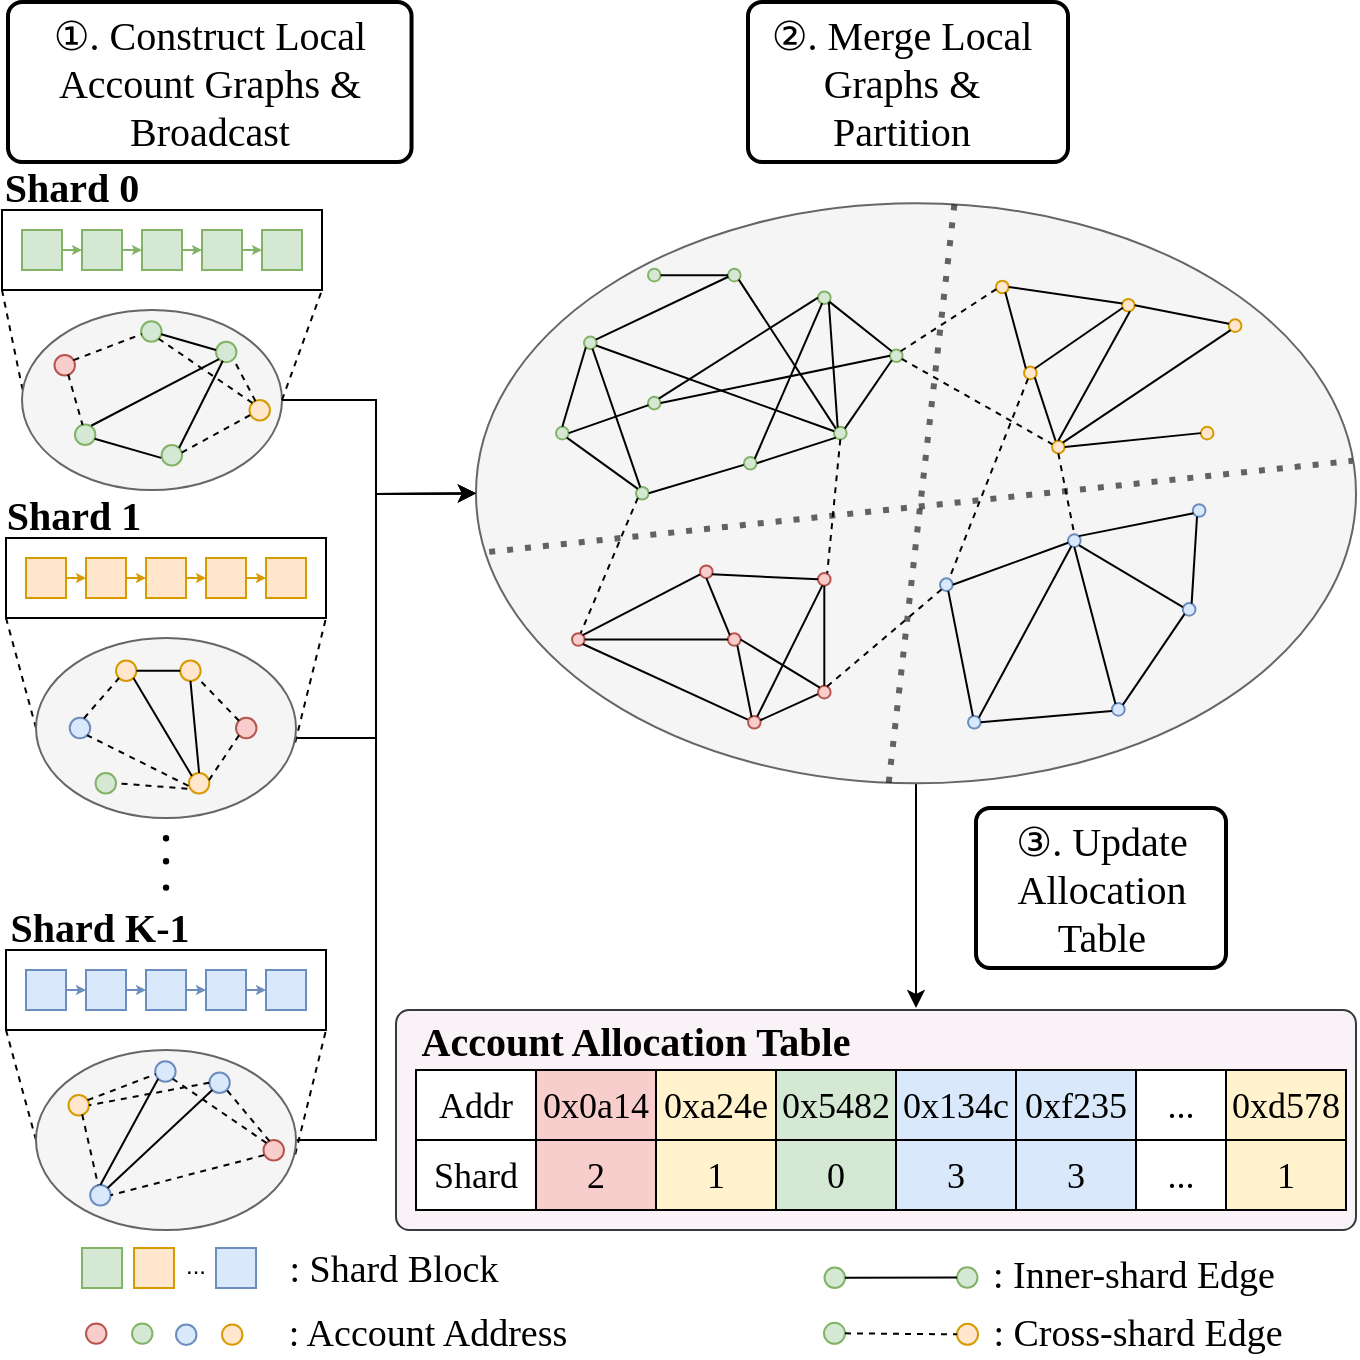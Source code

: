 <mxfile version="22.0.3" type="device">
  <diagram name="第 1 页" id="9QGJH2rkE35aHMZpiPDd">
    <mxGraphModel dx="2871" dy="1166" grid="1" gridSize="10" guides="1" tooltips="1" connect="1" arrows="1" fold="1" page="1" pageScale="1" pageWidth="827" pageHeight="1169" math="0" shadow="0">
      <root>
        <mxCell id="0" />
        <mxCell id="1" parent="0" />
        <mxCell id="JlkBKZ5nJkcB0ZHgIWBK-36" value="" style="endArrow=classic;html=1;rounded=0;exitX=1;exitY=0.5;exitDx=0;exitDy=0;entryX=0;entryY=0.5;entryDx=0;entryDy=0;" parent="1" source="IGg1r8K_b_IqUX4lt3kt-239" target="IGg1r8K_b_IqUX4lt3kt-334" edge="1">
          <mxGeometry width="50" height="50" relative="1" as="geometry">
            <mxPoint x="-310" y="680" as="sourcePoint" />
            <mxPoint x="-360" y="740" as="targetPoint" />
            <Array as="points">
              <mxPoint x="-400" y="626" />
              <mxPoint x="-400" y="303" />
            </Array>
          </mxGeometry>
        </mxCell>
        <mxCell id="JlkBKZ5nJkcB0ZHgIWBK-40" value="" style="rounded=1;whiteSpace=wrap;html=1;glass=0;arcSize=6;fillColor=#F9F3F8;strokeColor=#36393d;" parent="1" vertex="1">
          <mxGeometry x="-390" y="561" width="480" height="110" as="geometry" />
        </mxCell>
        <mxCell id="JlkBKZ5nJkcB0ZHgIWBK-41" value="Account Allocation Table" style="text;html=1;strokeColor=none;fillColor=none;align=center;verticalAlign=middle;whiteSpace=wrap;rounded=0;fontSize=20;fontStyle=1;fontFamily=Times New Roman;" parent="1" vertex="1">
          <mxGeometry x="-390" y="561" width="240" height="30" as="geometry" />
        </mxCell>
        <mxCell id="JlkBKZ5nJkcB0ZHgIWBK-73" value="" style="childLayout=tableLayout;recursiveResize=0;shadow=0;fillColor=none;fontSize=16;fontFamily=Times New Roman;" parent="1" vertex="1">
          <mxGeometry x="-380" y="591" width="465" height="70" as="geometry" />
        </mxCell>
        <mxCell id="JlkBKZ5nJkcB0ZHgIWBK-74" value="" style="shape=tableRow;horizontal=0;startSize=0;swimlaneHead=0;swimlaneBody=0;top=0;left=0;bottom=0;right=0;dropTarget=0;collapsible=0;recursiveResize=0;expand=0;fontStyle=0;fillColor=none;strokeColor=inherit;fontFamily=Times New Roman;" parent="JlkBKZ5nJkcB0ZHgIWBK-73" vertex="1">
          <mxGeometry width="465" height="35" as="geometry" />
        </mxCell>
        <mxCell id="JlkBKZ5nJkcB0ZHgIWBK-75" value="Addr" style="connectable=0;recursiveResize=0;align=center;whiteSpace=wrap;html=1;fontSize=18;fontFamily=Times New Roman;" parent="JlkBKZ5nJkcB0ZHgIWBK-74" vertex="1">
          <mxGeometry width="60" height="35" as="geometry">
            <mxRectangle width="60" height="35" as="alternateBounds" />
          </mxGeometry>
        </mxCell>
        <mxCell id="JlkBKZ5nJkcB0ZHgIWBK-76" value="0x0a14" style="connectable=0;recursiveResize=0;strokeColor=#000000;fillColor=#f8cecc;align=center;whiteSpace=wrap;html=1;fontSize=18;fontFamily=Times New Roman;" parent="JlkBKZ5nJkcB0ZHgIWBK-74" vertex="1">
          <mxGeometry x="60" width="60" height="35" as="geometry">
            <mxRectangle width="60" height="35" as="alternateBounds" />
          </mxGeometry>
        </mxCell>
        <mxCell id="JlkBKZ5nJkcB0ZHgIWBK-77" value="0xa24e" style="connectable=0;recursiveResize=0;strokeColor=#000000;fillColor=#fff2cc;align=center;whiteSpace=wrap;html=1;fontSize=18;fontFamily=Times New Roman;" parent="JlkBKZ5nJkcB0ZHgIWBK-74" vertex="1">
          <mxGeometry x="120" width="60" height="35" as="geometry">
            <mxRectangle width="60" height="35" as="alternateBounds" />
          </mxGeometry>
        </mxCell>
        <mxCell id="JlkBKZ5nJkcB0ZHgIWBK-88" value="0x5482" style="connectable=0;recursiveResize=0;strokeColor=#000000;fillColor=#d5e8d4;align=center;whiteSpace=wrap;html=1;fontSize=18;fontFamily=Times New Roman;" parent="JlkBKZ5nJkcB0ZHgIWBK-74" vertex="1">
          <mxGeometry x="180" width="60" height="35" as="geometry">
            <mxRectangle width="60" height="35" as="alternateBounds" />
          </mxGeometry>
        </mxCell>
        <mxCell id="JlkBKZ5nJkcB0ZHgIWBK-90" value="0x134c" style="connectable=0;recursiveResize=0;strokeColor=#000000;fillColor=#dae8fc;align=center;whiteSpace=wrap;html=1;fontSize=18;fontFamily=Times New Roman;" parent="JlkBKZ5nJkcB0ZHgIWBK-74" vertex="1">
          <mxGeometry x="240" width="60" height="35" as="geometry">
            <mxRectangle width="60" height="35" as="alternateBounds" />
          </mxGeometry>
        </mxCell>
        <mxCell id="JlkBKZ5nJkcB0ZHgIWBK-92" value="0xf235" style="connectable=0;recursiveResize=0;strokeColor=#000000;fillColor=#dae8fc;align=center;whiteSpace=wrap;html=1;fontSize=18;fontFamily=Times New Roman;" parent="JlkBKZ5nJkcB0ZHgIWBK-74" vertex="1">
          <mxGeometry x="300" width="60" height="35" as="geometry">
            <mxRectangle width="60" height="35" as="alternateBounds" />
          </mxGeometry>
        </mxCell>
        <mxCell id="JlkBKZ5nJkcB0ZHgIWBK-94" value="..." style="connectable=0;recursiveResize=0;align=center;whiteSpace=wrap;html=1;fontSize=18;fontFamily=Times New Roman;" parent="JlkBKZ5nJkcB0ZHgIWBK-74" vertex="1">
          <mxGeometry x="360" width="45" height="35" as="geometry">
            <mxRectangle width="45" height="35" as="alternateBounds" />
          </mxGeometry>
        </mxCell>
        <mxCell id="JlkBKZ5nJkcB0ZHgIWBK-98" value="0xd578" style="connectable=0;recursiveResize=0;strokeColor=#000000;fillColor=#fff2cc;align=center;whiteSpace=wrap;html=1;fontSize=18;fontFamily=Times New Roman;" parent="JlkBKZ5nJkcB0ZHgIWBK-74" vertex="1">
          <mxGeometry x="405" width="60" height="35" as="geometry">
            <mxRectangle width="60" height="35" as="alternateBounds" />
          </mxGeometry>
        </mxCell>
        <mxCell id="JlkBKZ5nJkcB0ZHgIWBK-78" style="shape=tableRow;horizontal=0;startSize=0;swimlaneHead=0;swimlaneBody=0;top=0;left=0;bottom=0;right=0;dropTarget=0;collapsible=0;recursiveResize=0;expand=0;fontStyle=0;fillColor=none;strokeColor=inherit;fontFamily=Times New Roman;" parent="JlkBKZ5nJkcB0ZHgIWBK-73" vertex="1">
          <mxGeometry y="35" width="465" height="35" as="geometry" />
        </mxCell>
        <mxCell id="JlkBKZ5nJkcB0ZHgIWBK-79" value="Shard" style="connectable=0;recursiveResize=0;align=center;whiteSpace=wrap;html=1;fontSize=18;fontFamily=Times New Roman;" parent="JlkBKZ5nJkcB0ZHgIWBK-78" vertex="1">
          <mxGeometry width="60" height="35" as="geometry">
            <mxRectangle width="60" height="35" as="alternateBounds" />
          </mxGeometry>
        </mxCell>
        <mxCell id="JlkBKZ5nJkcB0ZHgIWBK-80" value="2" style="connectable=0;recursiveResize=0;strokeColor=#000000;fillColor=#f8cecc;align=center;whiteSpace=wrap;html=1;fontSize=18;fontFamily=Times New Roman;" parent="JlkBKZ5nJkcB0ZHgIWBK-78" vertex="1">
          <mxGeometry x="60" width="60" height="35" as="geometry">
            <mxRectangle width="60" height="35" as="alternateBounds" />
          </mxGeometry>
        </mxCell>
        <mxCell id="JlkBKZ5nJkcB0ZHgIWBK-81" value="1" style="connectable=0;recursiveResize=0;strokeColor=#000000;fillColor=#fff2cc;align=center;whiteSpace=wrap;html=1;fontSize=18;fontFamily=Times New Roman;" parent="JlkBKZ5nJkcB0ZHgIWBK-78" vertex="1">
          <mxGeometry x="120" width="60" height="35" as="geometry">
            <mxRectangle width="60" height="35" as="alternateBounds" />
          </mxGeometry>
        </mxCell>
        <mxCell id="JlkBKZ5nJkcB0ZHgIWBK-89" value="0" style="connectable=0;recursiveResize=0;strokeColor=#000000;fillColor=#d5e8d4;align=center;whiteSpace=wrap;html=1;fontSize=18;fontFamily=Times New Roman;" parent="JlkBKZ5nJkcB0ZHgIWBK-78" vertex="1">
          <mxGeometry x="180" width="60" height="35" as="geometry">
            <mxRectangle width="60" height="35" as="alternateBounds" />
          </mxGeometry>
        </mxCell>
        <mxCell id="JlkBKZ5nJkcB0ZHgIWBK-91" value="3" style="connectable=0;recursiveResize=0;strokeColor=#000000;fillColor=#dae8fc;align=center;whiteSpace=wrap;html=1;fontSize=18;fontFamily=Times New Roman;" parent="JlkBKZ5nJkcB0ZHgIWBK-78" vertex="1">
          <mxGeometry x="240" width="60" height="35" as="geometry">
            <mxRectangle width="60" height="35" as="alternateBounds" />
          </mxGeometry>
        </mxCell>
        <mxCell id="JlkBKZ5nJkcB0ZHgIWBK-93" value="3" style="connectable=0;recursiveResize=0;strokeColor=#000000;fillColor=#dae8fc;align=center;whiteSpace=wrap;html=1;fontSize=18;fontFamily=Times New Roman;" parent="JlkBKZ5nJkcB0ZHgIWBK-78" vertex="1">
          <mxGeometry x="300" width="60" height="35" as="geometry">
            <mxRectangle width="60" height="35" as="alternateBounds" />
          </mxGeometry>
        </mxCell>
        <mxCell id="JlkBKZ5nJkcB0ZHgIWBK-95" value="..." style="connectable=0;recursiveResize=0;align=center;whiteSpace=wrap;html=1;fontSize=18;fontFamily=Times New Roman;" parent="JlkBKZ5nJkcB0ZHgIWBK-78" vertex="1">
          <mxGeometry x="360" width="45" height="35" as="geometry">
            <mxRectangle width="45" height="35" as="alternateBounds" />
          </mxGeometry>
        </mxCell>
        <mxCell id="JlkBKZ5nJkcB0ZHgIWBK-99" value="1" style="connectable=0;recursiveResize=0;strokeColor=#000000;fillColor=#fff2cc;align=center;whiteSpace=wrap;html=1;fontSize=18;fontFamily=Times New Roman;" parent="JlkBKZ5nJkcB0ZHgIWBK-78" vertex="1">
          <mxGeometry x="405" width="60" height="35" as="geometry">
            <mxRectangle width="60" height="35" as="alternateBounds" />
          </mxGeometry>
        </mxCell>
        <mxCell id="JlkBKZ5nJkcB0ZHgIWBK-105" value="" style="endArrow=classic;html=1;rounded=0;exitX=0.5;exitY=1;exitDx=0;exitDy=0;" parent="1" source="IGg1r8K_b_IqUX4lt3kt-334" edge="1">
          <mxGeometry width="50" height="50" relative="1" as="geometry">
            <mxPoint x="-297" y="700" as="sourcePoint" />
            <mxPoint x="-130" y="560" as="targetPoint" />
          </mxGeometry>
        </mxCell>
        <mxCell id="JlkBKZ5nJkcB0ZHgIWBK-195" value="" style="whiteSpace=wrap;html=1;aspect=fixed;fillColor=#d5e8d4;strokeColor=#82b366;" parent="1" vertex="1">
          <mxGeometry x="-547" y="680" width="20" height="20" as="geometry" />
        </mxCell>
        <mxCell id="JlkBKZ5nJkcB0ZHgIWBK-196" value="" style="whiteSpace=wrap;html=1;aspect=fixed;fillColor=#ffe6cc;strokeColor=#d79b00;" parent="1" vertex="1">
          <mxGeometry x="-521" y="680" width="20" height="20" as="geometry" />
        </mxCell>
        <mxCell id="JlkBKZ5nJkcB0ZHgIWBK-197" value="" style="whiteSpace=wrap;html=1;aspect=fixed;fillColor=#dae8fc;strokeColor=#6c8ebf;container=0;" parent="1" vertex="1">
          <mxGeometry x="-480" y="680" width="20" height="20" as="geometry" />
        </mxCell>
        <mxCell id="JlkBKZ5nJkcB0ZHgIWBK-198" value=": Shard Block" style="text;html=1;strokeColor=none;fillColor=none;align=center;verticalAlign=middle;whiteSpace=wrap;rounded=0;fontSize=19;fontFamily=Times New Roman;" parent="1" vertex="1">
          <mxGeometry x="-453.42" y="680" width="124" height="21" as="geometry" />
        </mxCell>
        <mxCell id="JlkBKZ5nJkcB0ZHgIWBK-199" value="" style="ellipse;whiteSpace=wrap;html=1;aspect=fixed;fillColor=#f8cecc;strokeColor=#b85450;" parent="1" vertex="1">
          <mxGeometry x="-545" y="717.69" width="10.227" height="10.227" as="geometry" />
        </mxCell>
        <mxCell id="JlkBKZ5nJkcB0ZHgIWBK-200" value="" style="ellipse;whiteSpace=wrap;html=1;aspect=fixed;fillColor=#d5e8d4;strokeColor=#82b366;" parent="1" vertex="1">
          <mxGeometry x="-522" y="717.695" width="10.227" height="10.227" as="geometry" />
        </mxCell>
        <mxCell id="JlkBKZ5nJkcB0ZHgIWBK-201" value="" style="ellipse;whiteSpace=wrap;html=1;aspect=fixed;fillColor=#dae8fc;strokeColor=#6c8ebf;" parent="1" vertex="1">
          <mxGeometry x="-500" y="718.21" width="10.227" height="10.227" as="geometry" />
        </mxCell>
        <mxCell id="JlkBKZ5nJkcB0ZHgIWBK-202" value="" style="ellipse;whiteSpace=wrap;html=1;aspect=fixed;fillColor=#ffe6cc;strokeColor=#d79b00;" parent="1" vertex="1">
          <mxGeometry x="-476.997" y="718.205" width="10.227" height="10.227" as="geometry" />
        </mxCell>
        <mxCell id="JlkBKZ5nJkcB0ZHgIWBK-203" value=": Account Address" style="text;html=1;strokeColor=none;fillColor=none;align=center;verticalAlign=middle;whiteSpace=wrap;rounded=0;fontSize=19;fontFamily=Times New Roman;" parent="1" vertex="1">
          <mxGeometry x="-453.42" y="712.17" width="157.77" height="21" as="geometry" />
        </mxCell>
        <mxCell id="JlkBKZ5nJkcB0ZHgIWBK-204" value="" style="ellipse;whiteSpace=wrap;html=1;aspect=fixed;fillColor=#d5e8d4;strokeColor=#82b366;" parent="1" vertex="1">
          <mxGeometry x="-109.483" y="689.62" width="10.227" height="10.227" as="geometry" />
        </mxCell>
        <mxCell id="JlkBKZ5nJkcB0ZHgIWBK-205" value="" style="ellipse;whiteSpace=wrap;html=1;aspect=fixed;fillColor=#d5e8d4;strokeColor=#82b366;" parent="1" vertex="1">
          <mxGeometry x="-175.727" y="689.77" width="10.227" height="10.227" as="geometry" />
        </mxCell>
        <mxCell id="JlkBKZ5nJkcB0ZHgIWBK-206" value="" style="endArrow=none;html=1;rounded=0;exitX=0;exitY=0.5;exitDx=0;exitDy=0;entryX=1;entryY=0.5;entryDx=0;entryDy=0;" parent="1" source="JlkBKZ5nJkcB0ZHgIWBK-204" target="JlkBKZ5nJkcB0ZHgIWBK-205" edge="1">
          <mxGeometry width="50" height="50" relative="1" as="geometry">
            <mxPoint x="-83.313" y="686.903" as="sourcePoint" />
            <mxPoint x="-170.522" y="668.34" as="targetPoint" />
          </mxGeometry>
        </mxCell>
        <mxCell id="JlkBKZ5nJkcB0ZHgIWBK-207" value=": Inner-shard Edge" style="text;html=1;strokeColor=none;fillColor=none;align=center;verticalAlign=middle;whiteSpace=wrap;rounded=0;fontSize=19;fontFamily=Times New Roman;" parent="1" vertex="1">
          <mxGeometry x="-93.5" y="683.23" width="144.02" height="21" as="geometry" />
        </mxCell>
        <mxCell id="JlkBKZ5nJkcB0ZHgIWBK-208" value="" style="ellipse;whiteSpace=wrap;html=1;aspect=fixed;fillColor=#d5e8d4;strokeColor=#82b366;" parent="1" vertex="1">
          <mxGeometry x="-176.0" y="717.418" width="10.496" height="10.496" as="geometry" />
        </mxCell>
        <mxCell id="JlkBKZ5nJkcB0ZHgIWBK-209" value="" style="ellipse;whiteSpace=wrap;html=1;aspect=fixed;fillColor=#ffe6cc;strokeColor=#d79b00;" parent="1" vertex="1">
          <mxGeometry x="-109.486" y="717.938" width="10.496" height="10.496" as="geometry" />
        </mxCell>
        <mxCell id="JlkBKZ5nJkcB0ZHgIWBK-210" value="" style="endArrow=none;html=1;rounded=0;exitX=1;exitY=0.5;exitDx=0;exitDy=0;entryX=0;entryY=0.5;entryDx=0;entryDy=0;dashed=1;" parent="1" source="JlkBKZ5nJkcB0ZHgIWBK-208" target="JlkBKZ5nJkcB0ZHgIWBK-209" edge="1">
          <mxGeometry width="50" height="50" relative="1" as="geometry">
            <mxPoint x="-96.345" y="779.55" as="sourcePoint" />
            <mxPoint x="-59.981" y="749.55" as="targetPoint" />
          </mxGeometry>
        </mxCell>
        <mxCell id="JlkBKZ5nJkcB0ZHgIWBK-213" value=": Cross-shard Edge" style="text;html=1;strokeColor=none;fillColor=none;align=center;verticalAlign=middle;whiteSpace=wrap;rounded=0;fontSize=19;fontFamily=Times New Roman;" parent="1" vertex="1">
          <mxGeometry x="-93.5" y="712.69" width="147.5" height="21" as="geometry" />
        </mxCell>
        <mxCell id="JlkBKZ5nJkcB0ZHgIWBK-215" style="edgeStyle=orthogonalEdgeStyle;rounded=0;orthogonalLoop=1;jettySize=auto;html=1;entryX=0.476;entryY=1.085;entryDx=0;entryDy=0;entryPerimeter=0;" parent="1" edge="1">
          <mxGeometry relative="1" as="geometry">
            <mxPoint x="-491" y="695.39" as="sourcePoint" />
            <mxPoint x="-491" y="695.39" as="targetPoint" />
          </mxGeometry>
        </mxCell>
        <mxCell id="JlkBKZ5nJkcB0ZHgIWBK-219" value="..." style="text;html=1;strokeColor=none;fillColor=none;align=center;verticalAlign=middle;whiteSpace=wrap;rounded=0;" parent="1" vertex="1">
          <mxGeometry x="-503" y="683.23" width="26" height="11" as="geometry" />
        </mxCell>
        <mxCell id="JlkBKZ5nJkcB0ZHgIWBK-107" value="Shard 1" style="text;html=1;strokeColor=none;fillColor=none;align=center;verticalAlign=middle;whiteSpace=wrap;rounded=0;fontSize=20;fontStyle=1;fontFamily=Times New Roman;" parent="1" vertex="1">
          <mxGeometry x="-586" y="303" width="70" height="20" as="geometry" />
        </mxCell>
        <mxCell id="IGg1r8K_b_IqUX4lt3kt-229" value="" style="endArrow=none;dashed=1;html=1;rounded=0;exitX=0;exitY=0.5;exitDx=0;exitDy=0;entryX=0;entryY=1;entryDx=0;entryDy=0;" parent="1" source="IGg1r8K_b_IqUX4lt3kt-69" target="IGg1r8K_b_IqUX4lt3kt-228" edge="1">
          <mxGeometry width="50" height="50" relative="1" as="geometry">
            <mxPoint x="-730" y="375" as="sourcePoint" />
            <mxPoint x="-680" y="325" as="targetPoint" />
          </mxGeometry>
        </mxCell>
        <mxCell id="IGg1r8K_b_IqUX4lt3kt-230" value="" style="endArrow=none;dashed=1;html=1;rounded=0;exitX=0.997;exitY=0.58;exitDx=0;exitDy=0;exitPerimeter=0;entryX=1;entryY=1;entryDx=0;entryDy=0;" parent="1" source="IGg1r8K_b_IqUX4lt3kt-69" target="IGg1r8K_b_IqUX4lt3kt-228" edge="1">
          <mxGeometry width="50" height="50" relative="1" as="geometry">
            <mxPoint x="-370" y="385" as="sourcePoint" />
            <mxPoint x="-400" y="285" as="targetPoint" />
          </mxGeometry>
        </mxCell>
        <mxCell id="IGg1r8K_b_IqUX4lt3kt-234" value="" style="group" parent="1" vertex="1" connectable="0">
          <mxGeometry x="-585" y="325" width="160" height="40" as="geometry" />
        </mxCell>
        <mxCell id="IGg1r8K_b_IqUX4lt3kt-228" value="" style="rounded=0;whiteSpace=wrap;html=1;" parent="IGg1r8K_b_IqUX4lt3kt-234" vertex="1">
          <mxGeometry width="160" height="40" as="geometry" />
        </mxCell>
        <mxCell id="JlkBKZ5nJkcB0ZHgIWBK-147" value="" style="group" parent="IGg1r8K_b_IqUX4lt3kt-234" vertex="1" connectable="0">
          <mxGeometry x="10" y="10" width="140" height="20" as="geometry" />
        </mxCell>
        <mxCell id="IGg1r8K_b_IqUX4lt3kt-59" value="" style="whiteSpace=wrap;html=1;aspect=fixed;fillColor=#ffe6cc;strokeColor=#d79b00;" parent="JlkBKZ5nJkcB0ZHgIWBK-147" vertex="1">
          <mxGeometry width="20" height="20" as="geometry" />
        </mxCell>
        <mxCell id="IGg1r8K_b_IqUX4lt3kt-60" value="" style="whiteSpace=wrap;html=1;aspect=fixed;fillColor=#ffe6cc;strokeColor=#d79b00;" parent="JlkBKZ5nJkcB0ZHgIWBK-147" vertex="1">
          <mxGeometry x="30" width="20" height="20" as="geometry" />
        </mxCell>
        <mxCell id="IGg1r8K_b_IqUX4lt3kt-61" value="" style="whiteSpace=wrap;html=1;aspect=fixed;fillColor=#ffe6cc;strokeColor=#d79b00;" parent="JlkBKZ5nJkcB0ZHgIWBK-147" vertex="1">
          <mxGeometry x="60" width="20" height="20" as="geometry" />
        </mxCell>
        <mxCell id="IGg1r8K_b_IqUX4lt3kt-62" value="" style="whiteSpace=wrap;html=1;aspect=fixed;fillColor=#ffe6cc;strokeColor=#d79b00;" parent="JlkBKZ5nJkcB0ZHgIWBK-147" vertex="1">
          <mxGeometry x="90" width="20" height="20" as="geometry" />
        </mxCell>
        <mxCell id="IGg1r8K_b_IqUX4lt3kt-63" value="" style="whiteSpace=wrap;html=1;aspect=fixed;fillColor=#ffe6cc;strokeColor=#d79b00;" parent="JlkBKZ5nJkcB0ZHgIWBK-147" vertex="1">
          <mxGeometry x="120" width="20" height="20" as="geometry" />
        </mxCell>
        <mxCell id="IGg1r8K_b_IqUX4lt3kt-64" value="" style="endArrow=classic;html=1;rounded=0;exitX=1;exitY=0.5;exitDx=0;exitDy=0;entryX=0;entryY=0.5;entryDx=0;entryDy=0;strokeWidth=1;endSize=2;fillColor=#ffe6cc;strokeColor=#d79b00;" parent="JlkBKZ5nJkcB0ZHgIWBK-147" source="IGg1r8K_b_IqUX4lt3kt-59" target="IGg1r8K_b_IqUX4lt3kt-60" edge="1">
          <mxGeometry width="50" height="50" relative="1" as="geometry">
            <mxPoint x="22" y="90" as="sourcePoint" />
            <mxPoint x="72" y="40" as="targetPoint" />
          </mxGeometry>
        </mxCell>
        <mxCell id="IGg1r8K_b_IqUX4lt3kt-65" value="" style="endArrow=classic;html=1;rounded=0;exitX=1;exitY=0.5;exitDx=0;exitDy=0;entryX=0;entryY=0.5;entryDx=0;entryDy=0;strokeWidth=1;endSize=2;fillColor=#ffe6cc;strokeColor=#d79b00;" parent="JlkBKZ5nJkcB0ZHgIWBK-147" source="IGg1r8K_b_IqUX4lt3kt-60" target="IGg1r8K_b_IqUX4lt3kt-61" edge="1">
          <mxGeometry width="50" height="50" relative="1" as="geometry">
            <mxPoint x="30" y="20" as="sourcePoint" />
            <mxPoint x="40" y="20" as="targetPoint" />
          </mxGeometry>
        </mxCell>
        <mxCell id="IGg1r8K_b_IqUX4lt3kt-66" value="" style="endArrow=classic;html=1;rounded=0;exitX=1;exitY=0.5;exitDx=0;exitDy=0;entryX=0;entryY=0.5;entryDx=0;entryDy=0;strokeWidth=1;endSize=2;fillColor=#ffe6cc;strokeColor=#d79b00;" parent="JlkBKZ5nJkcB0ZHgIWBK-147" source="IGg1r8K_b_IqUX4lt3kt-61" target="IGg1r8K_b_IqUX4lt3kt-62" edge="1">
          <mxGeometry width="50" height="50" relative="1" as="geometry">
            <mxPoint x="60" y="20" as="sourcePoint" />
            <mxPoint x="70" y="20" as="targetPoint" />
          </mxGeometry>
        </mxCell>
        <mxCell id="IGg1r8K_b_IqUX4lt3kt-67" value="" style="endArrow=classic;html=1;rounded=0;exitX=1;exitY=0.5;exitDx=0;exitDy=0;entryX=0;entryY=0.5;entryDx=0;entryDy=0;strokeWidth=1;endSize=2;fillColor=#ffe6cc;strokeColor=#d79b00;" parent="JlkBKZ5nJkcB0ZHgIWBK-147" source="IGg1r8K_b_IqUX4lt3kt-62" target="IGg1r8K_b_IqUX4lt3kt-63" edge="1">
          <mxGeometry width="50" height="50" relative="1" as="geometry">
            <mxPoint x="90" y="20" as="sourcePoint" />
            <mxPoint x="100" y="20" as="targetPoint" />
          </mxGeometry>
        </mxCell>
        <mxCell id="kEtjm3VFf5oLZzXpgtqL-9" value="" style="group" parent="1" vertex="1" connectable="0">
          <mxGeometry x="-506.07" y="474" width="6.07" height="26" as="geometry" />
        </mxCell>
        <mxCell id="IGg1r8K_b_IqUX4lt3kt-270" value="" style="ellipse;whiteSpace=wrap;html=1;aspect=fixed;fillStyle=auto;fillColor=#000000;direction=east;" parent="kEtjm3VFf5oLZzXpgtqL-9" vertex="1">
          <mxGeometry width="2.192" height="2.192" as="geometry" />
        </mxCell>
        <mxCell id="IGg1r8K_b_IqUX4lt3kt-271" value="" style="ellipse;whiteSpace=wrap;html=1;aspect=fixed;fillStyle=auto;fillColor=#000000;direction=east;" parent="kEtjm3VFf5oLZzXpgtqL-9" vertex="1">
          <mxGeometry y="11.556" width="2.192" height="2.192" as="geometry" />
        </mxCell>
        <mxCell id="IGg1r8K_b_IqUX4lt3kt-272" value="" style="ellipse;whiteSpace=wrap;html=1;aspect=fixed;fillStyle=auto;fillColor=#000000;direction=east;" parent="kEtjm3VFf5oLZzXpgtqL-9" vertex="1">
          <mxGeometry y="24.687" width="2.192" height="2.192" as="geometry" />
        </mxCell>
        <mxCell id="JlkBKZ5nJkcB0ZHgIWBK-106" value="Shard 0" style="text;html=1;strokeColor=none;fillColor=none;align=center;verticalAlign=middle;whiteSpace=wrap;rounded=0;fontSize=20;fontStyle=1;fontFamily=Times New Roman;container=0;" parent="1" vertex="1">
          <mxGeometry x="-587" y="139" width="70" height="20" as="geometry" />
        </mxCell>
        <mxCell id="IGg1r8K_b_IqUX4lt3kt-226" value="" style="endArrow=none;dashed=1;html=1;rounded=0;exitX=0;exitY=1;exitDx=0;exitDy=0;entryX=0.002;entryY=0.441;entryDx=0;entryDy=0;entryPerimeter=0;fontFamily=Times New Roman;" parent="1" edge="1">
          <mxGeometry width="50" height="50" relative="1" as="geometry">
            <mxPoint x="-587" y="201" as="sourcePoint" />
            <mxPoint x="-576.74" y="250.69" as="targetPoint" />
          </mxGeometry>
        </mxCell>
        <mxCell id="IGg1r8K_b_IqUX4lt3kt-38" value="" style="ellipse;whiteSpace=wrap;html=1;container=0;fillColor=#f5f5f5;strokeColor=#666666;fontColor=#333333;" parent="1" vertex="1">
          <mxGeometry x="-577" y="211" width="130" height="90" as="geometry" />
        </mxCell>
        <mxCell id="IGg1r8K_b_IqUX4lt3kt-39" value="" style="ellipse;whiteSpace=wrap;html=1;aspect=fixed;fillColor=#d5e8d4;strokeColor=#82b366;container=0;" parent="1" vertex="1">
          <mxGeometry x="-517.417" y="216.625" width="10.227" height="10.227" as="geometry" />
        </mxCell>
        <mxCell id="IGg1r8K_b_IqUX4lt3kt-40" value="" style="ellipse;whiteSpace=wrap;html=1;aspect=fixed;fillColor=#d5e8d4;strokeColor=#82b366;container=0;" parent="1" vertex="1">
          <mxGeometry x="-480.003" y="226.85" width="10.227" height="10.227" as="geometry" />
        </mxCell>
        <mxCell id="IGg1r8K_b_IqUX4lt3kt-41" value="" style="ellipse;whiteSpace=wrap;html=1;aspect=fixed;fillColor=#d5e8d4;strokeColor=#82b366;container=0;" parent="1" vertex="1">
          <mxGeometry x="-507.187" y="278.505" width="10.227" height="10.227" as="geometry" />
        </mxCell>
        <mxCell id="IGg1r8K_b_IqUX4lt3kt-42" value="" style="ellipse;whiteSpace=wrap;html=1;aspect=fixed;fillColor=#ffe6cc;strokeColor=#d79b00;container=0;" parent="1" vertex="1">
          <mxGeometry x="-463.25" y="256" width="10.227" height="10.227" as="geometry" />
        </mxCell>
        <mxCell id="IGg1r8K_b_IqUX4lt3kt-43" value="" style="ellipse;whiteSpace=wrap;html=1;aspect=fixed;fillColor=#d5e8d4;strokeColor=#82b366;container=0;" parent="1" vertex="1">
          <mxGeometry x="-550.527" y="268.28" width="10.227" height="10.227" as="geometry" />
        </mxCell>
        <mxCell id="IGg1r8K_b_IqUX4lt3kt-44" value="" style="ellipse;whiteSpace=wrap;html=1;aspect=fixed;fillColor=#f8cecc;strokeColor=#b85450;container=0;" parent="1" vertex="1">
          <mxGeometry x="-560.75" y="233.5" width="10.227" height="10.227" as="geometry" />
        </mxCell>
        <mxCell id="IGg1r8K_b_IqUX4lt3kt-45" value="" style="endArrow=none;html=1;rounded=0;exitX=0.933;exitY=0.253;exitDx=0;exitDy=0;entryX=0.031;entryY=0.628;entryDx=0;entryDy=0;exitPerimeter=0;entryPerimeter=0;dashed=1;" parent="1" source="IGg1r8K_b_IqUX4lt3kt-44" target="IGg1r8K_b_IqUX4lt3kt-39" edge="1">
          <mxGeometry width="50" height="50" relative="1" as="geometry">
            <mxPoint x="-522.833" y="267.25" as="sourcePoint" />
            <mxPoint x="-495.75" y="239.125" as="targetPoint" />
          </mxGeometry>
        </mxCell>
        <mxCell id="IGg1r8K_b_IqUX4lt3kt-46" value="" style="endArrow=none;html=1;rounded=0;exitX=0.669;exitY=0.947;exitDx=0;exitDy=0;exitPerimeter=0;dashed=1;" parent="1" source="IGg1r8K_b_IqUX4lt3kt-44" target="IGg1r8K_b_IqUX4lt3kt-43" edge="1">
          <mxGeometry width="50" height="50" relative="1" as="geometry">
            <mxPoint x="-544.5" y="256" as="sourcePoint" />
            <mxPoint x="-510.375" y="243.062" as="targetPoint" />
          </mxGeometry>
        </mxCell>
        <mxCell id="IGg1r8K_b_IqUX4lt3kt-47" value="" style="endArrow=none;html=1;rounded=0;exitX=-0.022;exitY=0.628;exitDx=0;exitDy=0;exitPerimeter=0;entryX=0.963;entryY=0.691;entryDx=0;entryDy=0;entryPerimeter=0;" parent="1" source="IGg1r8K_b_IqUX4lt3kt-41" target="IGg1r8K_b_IqUX4lt3kt-43" edge="1">
          <mxGeometry width="50" height="50" relative="1" as="geometry">
            <mxPoint x="-548.292" y="249.812" as="sourcePoint" />
            <mxPoint x="-539.083" y="284.125" as="targetPoint" />
          </mxGeometry>
        </mxCell>
        <mxCell id="IGg1r8K_b_IqUX4lt3kt-48" value="" style="endArrow=none;html=1;rounded=0;exitX=0.336;exitY=0.933;exitDx=0;exitDy=0;exitPerimeter=0;entryX=1;entryY=0;entryDx=0;entryDy=0;" parent="1" source="IGg1r8K_b_IqUX4lt3kt-40" target="IGg1r8K_b_IqUX4lt3kt-41" edge="1">
          <mxGeometry width="50" height="50" relative="1" as="geometry">
            <mxPoint x="-502.25" y="285.812" as="sourcePoint" />
            <mxPoint x="-533.667" y="289.75" as="targetPoint" />
          </mxGeometry>
        </mxCell>
        <mxCell id="IGg1r8K_b_IqUX4lt3kt-50" value="" style="endArrow=none;html=1;rounded=0;exitX=0;exitY=1;exitDx=0;exitDy=0;entryX=0.794;entryY=0.058;entryDx=0;entryDy=0;entryPerimeter=0;" parent="1" source="IGg1r8K_b_IqUX4lt3kt-40" target="IGg1r8K_b_IqUX4lt3kt-43" edge="1">
          <mxGeometry width="50" height="50" relative="1" as="geometry">
            <mxPoint x="-457.833" y="265.562" as="sourcePoint" />
            <mxPoint x="-545.042" y="247" as="targetPoint" />
          </mxGeometry>
        </mxCell>
        <mxCell id="IGg1r8K_b_IqUX4lt3kt-51" value="" style="endArrow=none;html=1;rounded=0;exitX=0;exitY=0;exitDx=0;exitDy=0;entryX=1;entryY=1;entryDx=0;entryDy=0;dashed=1;" parent="1" source="IGg1r8K_b_IqUX4lt3kt-42" target="IGg1r8K_b_IqUX4lt3kt-39" edge="1">
          <mxGeometry width="50" height="50" relative="1" as="geometry">
            <mxPoint x="-483.292" y="237.438" as="sourcePoint" />
            <mxPoint x="-535.833" y="284.688" as="targetPoint" />
          </mxGeometry>
        </mxCell>
        <mxCell id="IGg1r8K_b_IqUX4lt3kt-52" value="" style="endArrow=none;html=1;rounded=0;exitX=0.294;exitY=0.058;exitDx=0;exitDy=0;exitPerimeter=0;entryX=1;entryY=1;entryDx=0;entryDy=0;dashed=1;" parent="1" source="IGg1r8K_b_IqUX4lt3kt-42" target="IGg1r8K_b_IqUX4lt3kt-40" edge="1">
          <mxGeometry width="50" height="50" relative="1" as="geometry">
            <mxPoint x="-457.833" y="265.562" as="sourcePoint" />
            <mxPoint x="-545.042" y="247" as="targetPoint" />
          </mxGeometry>
        </mxCell>
        <mxCell id="IGg1r8K_b_IqUX4lt3kt-53" value="" style="endArrow=none;html=1;rounded=0;exitX=0.031;exitY=0.739;exitDx=0;exitDy=0;exitPerimeter=0;entryX=0.964;entryY=0.378;entryDx=0;entryDy=0;entryPerimeter=0;dashed=1;" parent="1" source="IGg1r8K_b_IqUX4lt3kt-42" target="IGg1r8K_b_IqUX4lt3kt-41" edge="1">
          <mxGeometry width="50" height="50" relative="1" as="geometry">
            <mxPoint x="-454.583" y="262.188" as="sourcePoint" />
            <mxPoint x="-475.708" y="237.438" as="targetPoint" />
          </mxGeometry>
        </mxCell>
        <mxCell id="IGg1r8K_b_IqUX4lt3kt-276" value="" style="endArrow=none;html=1;rounded=0;entryX=0;entryY=0.406;entryDx=0;entryDy=0;entryPerimeter=0;" parent="1" source="IGg1r8K_b_IqUX4lt3kt-39" target="IGg1r8K_b_IqUX4lt3kt-40" edge="1">
          <mxGeometry width="50" height="50" relative="1" as="geometry">
            <mxPoint x="-400" y="271" as="sourcePoint" />
            <mxPoint x="-350" y="221" as="targetPoint" />
          </mxGeometry>
        </mxCell>
        <mxCell id="IGg1r8K_b_IqUX4lt3kt-196" value="" style="rounded=0;whiteSpace=wrap;html=1;container=0;" parent="1" vertex="1">
          <mxGeometry x="-587" y="161" width="160" height="40" as="geometry" />
        </mxCell>
        <mxCell id="IGg1r8K_b_IqUX4lt3kt-227" value="" style="endArrow=none;dashed=1;html=1;rounded=0;entryX=1;entryY=1;entryDx=0;entryDy=0;exitX=1;exitY=0.5;exitDx=0;exitDy=0;" parent="1" source="IGg1r8K_b_IqUX4lt3kt-38" target="IGg1r8K_b_IqUX4lt3kt-196" edge="1">
          <mxGeometry width="50" height="50" relative="1" as="geometry">
            <mxPoint x="-450" y="271" as="sourcePoint" />
            <mxPoint x="-390" y="291" as="targetPoint" />
          </mxGeometry>
        </mxCell>
        <mxCell id="IGg1r8K_b_IqUX4lt3kt-4" value="" style="whiteSpace=wrap;html=1;aspect=fixed;fillColor=#d5e8d4;strokeColor=#82b366;container=0;" parent="1" vertex="1">
          <mxGeometry x="-577" y="171" width="20" height="20" as="geometry" />
        </mxCell>
        <mxCell id="IGg1r8K_b_IqUX4lt3kt-5" value="" style="whiteSpace=wrap;html=1;aspect=fixed;fillColor=#d5e8d4;strokeColor=#82b366;container=0;" parent="1" vertex="1">
          <mxGeometry x="-547" y="171" width="20" height="20" as="geometry" />
        </mxCell>
        <mxCell id="IGg1r8K_b_IqUX4lt3kt-6" value="" style="whiteSpace=wrap;html=1;aspect=fixed;fillColor=#d5e8d4;strokeColor=#82b366;container=0;" parent="1" vertex="1">
          <mxGeometry x="-517" y="171" width="20" height="20" as="geometry" />
        </mxCell>
        <mxCell id="IGg1r8K_b_IqUX4lt3kt-7" value="" style="whiteSpace=wrap;html=1;aspect=fixed;fillColor=#d5e8d4;strokeColor=#82b366;container=0;" parent="1" vertex="1">
          <mxGeometry x="-487" y="171" width="20" height="20" as="geometry" />
        </mxCell>
        <mxCell id="IGg1r8K_b_IqUX4lt3kt-8" value="" style="whiteSpace=wrap;html=1;aspect=fixed;fillColor=#d5e8d4;strokeColor=#82b366;container=0;" parent="1" vertex="1">
          <mxGeometry x="-457" y="171" width="20" height="20" as="geometry" />
        </mxCell>
        <mxCell id="IGg1r8K_b_IqUX4lt3kt-9" value="" style="endArrow=classic;html=1;rounded=0;exitX=1;exitY=0.5;exitDx=0;exitDy=0;entryX=0;entryY=0.5;entryDx=0;entryDy=0;strokeWidth=1;endSize=2;fillColor=#d5e8d4;strokeColor=#82b366;" parent="1" source="IGg1r8K_b_IqUX4lt3kt-4" target="IGg1r8K_b_IqUX4lt3kt-5" edge="1">
          <mxGeometry width="50" height="50" relative="1" as="geometry">
            <mxPoint x="-555" y="261" as="sourcePoint" />
            <mxPoint x="-505" y="211" as="targetPoint" />
          </mxGeometry>
        </mxCell>
        <mxCell id="IGg1r8K_b_IqUX4lt3kt-12" value="" style="endArrow=classic;html=1;rounded=0;exitX=1;exitY=0.5;exitDx=0;exitDy=0;entryX=0;entryY=0.5;entryDx=0;entryDy=0;strokeWidth=1;endSize=2;fillColor=#d5e8d4;strokeColor=#82b366;" parent="1" source="IGg1r8K_b_IqUX4lt3kt-5" target="IGg1r8K_b_IqUX4lt3kt-6" edge="1">
          <mxGeometry width="50" height="50" relative="1" as="geometry">
            <mxPoint x="-547" y="191" as="sourcePoint" />
            <mxPoint x="-537" y="191" as="targetPoint" />
          </mxGeometry>
        </mxCell>
        <mxCell id="IGg1r8K_b_IqUX4lt3kt-13" value="" style="endArrow=classic;html=1;rounded=0;exitX=1;exitY=0.5;exitDx=0;exitDy=0;entryX=0;entryY=0.5;entryDx=0;entryDy=0;strokeWidth=1;endSize=2;fillColor=#d5e8d4;strokeColor=#82b366;" parent="1" source="IGg1r8K_b_IqUX4lt3kt-6" target="IGg1r8K_b_IqUX4lt3kt-7" edge="1">
          <mxGeometry width="50" height="50" relative="1" as="geometry">
            <mxPoint x="-517" y="191" as="sourcePoint" />
            <mxPoint x="-507" y="191" as="targetPoint" />
          </mxGeometry>
        </mxCell>
        <mxCell id="IGg1r8K_b_IqUX4lt3kt-14" value="" style="endArrow=classic;html=1;rounded=0;exitX=1;exitY=0.5;exitDx=0;exitDy=0;entryX=0;entryY=0.5;entryDx=0;entryDy=0;strokeWidth=1;endSize=2;fillColor=#d5e8d4;strokeColor=#82b366;" parent="1" source="IGg1r8K_b_IqUX4lt3kt-7" target="IGg1r8K_b_IqUX4lt3kt-8" edge="1">
          <mxGeometry width="50" height="50" relative="1" as="geometry">
            <mxPoint x="-487" y="191" as="sourcePoint" />
            <mxPoint x="-477" y="191" as="targetPoint" />
          </mxGeometry>
        </mxCell>
        <mxCell id="IGg1r8K_b_IqUX4lt3kt-255" value="" style="endArrow=none;dashed=1;html=1;rounded=0;exitX=0;exitY=0.5;exitDx=0;exitDy=0;entryX=0;entryY=1;entryDx=0;entryDy=0;" parent="1" source="IGg1r8K_b_IqUX4lt3kt-239" target="IGg1r8K_b_IqUX4lt3kt-258" edge="1">
          <mxGeometry width="50" height="50" relative="1" as="geometry">
            <mxPoint x="-730" y="581" as="sourcePoint" />
            <mxPoint x="-680" y="531" as="targetPoint" />
          </mxGeometry>
        </mxCell>
        <mxCell id="IGg1r8K_b_IqUX4lt3kt-256" value="" style="endArrow=none;dashed=1;html=1;rounded=0;exitX=0.997;exitY=0.58;exitDx=0;exitDy=0;exitPerimeter=0;entryX=1;entryY=1;entryDx=0;entryDy=0;" parent="1" source="IGg1r8K_b_IqUX4lt3kt-239" target="IGg1r8K_b_IqUX4lt3kt-258" edge="1">
          <mxGeometry width="50" height="50" relative="1" as="geometry">
            <mxPoint x="-370" y="591" as="sourcePoint" />
            <mxPoint x="-400" y="491" as="targetPoint" />
          </mxGeometry>
        </mxCell>
        <mxCell id="IGg1r8K_b_IqUX4lt3kt-257" value="" style="group" parent="1" vertex="1" connectable="0">
          <mxGeometry x="-585" y="531" width="160" height="40" as="geometry" />
        </mxCell>
        <mxCell id="IGg1r8K_b_IqUX4lt3kt-258" value="" style="rounded=0;whiteSpace=wrap;html=1;" parent="IGg1r8K_b_IqUX4lt3kt-257" vertex="1">
          <mxGeometry width="160" height="40" as="geometry" />
        </mxCell>
        <mxCell id="JlkBKZ5nJkcB0ZHgIWBK-148" value="" style="group" parent="IGg1r8K_b_IqUX4lt3kt-257" vertex="1" connectable="0">
          <mxGeometry x="10" y="10" width="140" height="20" as="geometry" />
        </mxCell>
        <mxCell id="IGg1r8K_b_IqUX4lt3kt-260" value="" style="whiteSpace=wrap;html=1;aspect=fixed;fillColor=#dae8fc;strokeColor=#6c8ebf;container=0;" parent="JlkBKZ5nJkcB0ZHgIWBK-148" vertex="1">
          <mxGeometry width="20" height="20" as="geometry" />
        </mxCell>
        <mxCell id="IGg1r8K_b_IqUX4lt3kt-261" value="" style="whiteSpace=wrap;html=1;aspect=fixed;fillColor=#dae8fc;strokeColor=#6c8ebf;container=0;" parent="JlkBKZ5nJkcB0ZHgIWBK-148" vertex="1">
          <mxGeometry x="30" width="20" height="20" as="geometry" />
        </mxCell>
        <mxCell id="IGg1r8K_b_IqUX4lt3kt-262" value="" style="whiteSpace=wrap;html=1;aspect=fixed;fillColor=#dae8fc;strokeColor=#6c8ebf;container=0;" parent="JlkBKZ5nJkcB0ZHgIWBK-148" vertex="1">
          <mxGeometry x="60" width="20" height="20" as="geometry" />
        </mxCell>
        <mxCell id="IGg1r8K_b_IqUX4lt3kt-263" value="" style="whiteSpace=wrap;html=1;aspect=fixed;fillColor=#dae8fc;strokeColor=#6c8ebf;container=0;" parent="JlkBKZ5nJkcB0ZHgIWBK-148" vertex="1">
          <mxGeometry x="90" width="20" height="20" as="geometry" />
        </mxCell>
        <mxCell id="IGg1r8K_b_IqUX4lt3kt-264" value="" style="whiteSpace=wrap;html=1;aspect=fixed;fillColor=#dae8fc;strokeColor=#6c8ebf;container=0;" parent="JlkBKZ5nJkcB0ZHgIWBK-148" vertex="1">
          <mxGeometry x="120" width="20" height="20" as="geometry" />
        </mxCell>
        <mxCell id="IGg1r8K_b_IqUX4lt3kt-265" value="" style="endArrow=classic;html=1;rounded=0;exitX=1;exitY=0.5;exitDx=0;exitDy=0;entryX=0;entryY=0.5;entryDx=0;entryDy=0;strokeWidth=1;endSize=2;fillColor=#dae8fc;strokeColor=#6c8ebf;" parent="JlkBKZ5nJkcB0ZHgIWBK-148" source="IGg1r8K_b_IqUX4lt3kt-260" target="IGg1r8K_b_IqUX4lt3kt-261" edge="1">
          <mxGeometry width="50" height="50" relative="1" as="geometry">
            <mxPoint x="22" y="90" as="sourcePoint" />
            <mxPoint x="72" y="40" as="targetPoint" />
          </mxGeometry>
        </mxCell>
        <mxCell id="IGg1r8K_b_IqUX4lt3kt-266" value="" style="endArrow=classic;html=1;rounded=0;exitX=1;exitY=0.5;exitDx=0;exitDy=0;entryX=0;entryY=0.5;entryDx=0;entryDy=0;strokeWidth=1;endSize=2;fillColor=#dae8fc;strokeColor=#6c8ebf;" parent="JlkBKZ5nJkcB0ZHgIWBK-148" source="IGg1r8K_b_IqUX4lt3kt-261" target="IGg1r8K_b_IqUX4lt3kt-262" edge="1">
          <mxGeometry width="50" height="50" relative="1" as="geometry">
            <mxPoint x="30" y="20" as="sourcePoint" />
            <mxPoint x="40" y="20" as="targetPoint" />
          </mxGeometry>
        </mxCell>
        <mxCell id="IGg1r8K_b_IqUX4lt3kt-267" value="" style="endArrow=classic;html=1;rounded=0;exitX=1;exitY=0.5;exitDx=0;exitDy=0;entryX=0;entryY=0.5;entryDx=0;entryDy=0;strokeWidth=1;endSize=2;fillColor=#dae8fc;strokeColor=#6c8ebf;" parent="JlkBKZ5nJkcB0ZHgIWBK-148" source="IGg1r8K_b_IqUX4lt3kt-262" target="IGg1r8K_b_IqUX4lt3kt-263" edge="1">
          <mxGeometry width="50" height="50" relative="1" as="geometry">
            <mxPoint x="60" y="20" as="sourcePoint" />
            <mxPoint x="70" y="20" as="targetPoint" />
          </mxGeometry>
        </mxCell>
        <mxCell id="IGg1r8K_b_IqUX4lt3kt-268" value="" style="endArrow=classic;html=1;rounded=0;exitX=1;exitY=0.5;exitDx=0;exitDy=0;entryX=0;entryY=0.5;entryDx=0;entryDy=0;strokeWidth=1;endSize=2;fillColor=#dae8fc;strokeColor=#6c8ebf;" parent="JlkBKZ5nJkcB0ZHgIWBK-148" source="IGg1r8K_b_IqUX4lt3kt-263" target="IGg1r8K_b_IqUX4lt3kt-264" edge="1">
          <mxGeometry width="50" height="50" relative="1" as="geometry">
            <mxPoint x="90" y="20" as="sourcePoint" />
            <mxPoint x="100" y="20" as="targetPoint" />
          </mxGeometry>
        </mxCell>
        <mxCell id="JlkBKZ5nJkcB0ZHgIWBK-141" value="&lt;p style=&quot;font-size: 20px;&quot;&gt;&lt;font style=&quot;font-size: 20px;&quot;&gt;Shard K-1&lt;/font&gt;&lt;/p&gt;" style="text;html=1;strokeColor=none;fillColor=none;align=center;verticalAlign=middle;whiteSpace=wrap;rounded=0;fontSize=20;fontStyle=1;fontFamily=Times New Roman;" parent="1" vertex="1">
          <mxGeometry x="-585" y="509" width="94" height="20" as="geometry" />
        </mxCell>
        <mxCell id="kEtjm3VFf5oLZzXpgtqL-11" value="" style="group;fontSize=14;" parent="1" vertex="1" connectable="0">
          <mxGeometry x="-584" y="57" width="201.77" height="80" as="geometry" />
        </mxCell>
        <mxCell id="ZegsbNc6PhdI5VS4AX0w-1" value="" style="rounded=1;whiteSpace=wrap;html=1;absoluteArcSize=1;arcSize=14;strokeWidth=2;fontFamily=Times New Roman;" parent="kEtjm3VFf5oLZzXpgtqL-11" vertex="1">
          <mxGeometry width="201.77" height="80" as="geometry" />
        </mxCell>
        <mxCell id="s-i4yo1Yw9TvP5yTf57g-1" value="①. Construct Local Account Graphs &amp;amp; Broadcast" style="text;html=1;strokeColor=none;fillColor=none;align=center;verticalAlign=middle;whiteSpace=wrap;rounded=0;fontSize=20;fontStyle=0;fontFamily=Times New Roman;" parent="kEtjm3VFf5oLZzXpgtqL-11" vertex="1">
          <mxGeometry x="4.035" y="26.667" width="193.699" height="26.667" as="geometry" />
        </mxCell>
        <mxCell id="kEtjm3VFf5oLZzXpgtqL-13" value="" style="group" parent="1" vertex="1" connectable="0">
          <mxGeometry x="-100" y="460" width="125" height="80" as="geometry" />
        </mxCell>
        <mxCell id="ZegsbNc6PhdI5VS4AX0w-3" value="" style="rounded=1;whiteSpace=wrap;html=1;absoluteArcSize=1;arcSize=14;strokeWidth=2;fontFamily=Times New Roman;" parent="kEtjm3VFf5oLZzXpgtqL-13" vertex="1">
          <mxGeometry width="125" height="80" as="geometry" />
        </mxCell>
        <mxCell id="s-i4yo1Yw9TvP5yTf57g-5" value="③. Update Allocation Table" style="text;html=1;strokeColor=none;fillColor=none;align=center;verticalAlign=middle;whiteSpace=wrap;rounded=0;fontSize=20;fontStyle=0;fontFamily=Times New Roman;" parent="kEtjm3VFf5oLZzXpgtqL-13" vertex="1">
          <mxGeometry x="2.5" y="25" width="120" height="30" as="geometry" />
        </mxCell>
        <mxCell id="IGg1r8K_b_IqUX4lt3kt-69" value="" style="ellipse;whiteSpace=wrap;html=1;fillColor=#f5f5f5;fontColor=#333333;strokeColor=#666666;" parent="1" vertex="1">
          <mxGeometry x="-570" y="375" width="130" height="90" as="geometry" />
        </mxCell>
        <mxCell id="IGg1r8K_b_IqUX4lt3kt-70" value="" style="ellipse;whiteSpace=wrap;html=1;aspect=fixed;fillColor=#ffe6cc;strokeColor=#d79b00;" parent="1" vertex="1">
          <mxGeometry x="-529.997" y="386.255" width="10.227" height="10.227" as="geometry" />
        </mxCell>
        <mxCell id="IGg1r8K_b_IqUX4lt3kt-71" value="" style="ellipse;whiteSpace=wrap;html=1;aspect=fixed;fillColor=#ffe6cc;strokeColor=#d79b00;" parent="1" vertex="1">
          <mxGeometry x="-497.893" y="386.25" width="10.227" height="10.227" as="geometry" />
        </mxCell>
        <mxCell id="IGg1r8K_b_IqUX4lt3kt-72" value="" style="ellipse;whiteSpace=wrap;html=1;aspect=fixed;fillColor=#ffe6cc;strokeColor=#d79b00;" parent="1" vertex="1">
          <mxGeometry x="-493.557" y="442.505" width="10.227" height="10.227" as="geometry" />
        </mxCell>
        <mxCell id="IGg1r8K_b_IqUX4lt3kt-73" value="" style="ellipse;whiteSpace=wrap;html=1;aspect=fixed;fillColor=#f8cecc;strokeColor=#b85450;" parent="1" vertex="1">
          <mxGeometry x="-470" y="414.89" width="10.227" height="10.227" as="geometry" />
        </mxCell>
        <mxCell id="IGg1r8K_b_IqUX4lt3kt-75" value="" style="ellipse;whiteSpace=wrap;html=1;aspect=fixed;fillColor=#dae8fc;strokeColor=#6c8ebf;" parent="1" vertex="1">
          <mxGeometry x="-553.14" y="414.89" width="10.227" height="10.227" as="geometry" />
        </mxCell>
        <mxCell id="IGg1r8K_b_IqUX4lt3kt-76" value="" style="endArrow=none;html=1;rounded=0;exitX=0.698;exitY=0.025;exitDx=0;exitDy=0;entryX=0;entryY=1;entryDx=0;entryDy=0;exitPerimeter=0;dashed=1;" parent="1" source="IGg1r8K_b_IqUX4lt3kt-75" target="IGg1r8K_b_IqUX4lt3kt-70" edge="1">
          <mxGeometry width="50" height="50" relative="1" as="geometry">
            <mxPoint x="-515.833" y="431.25" as="sourcePoint" />
            <mxPoint x="-488.75" y="403.125" as="targetPoint" />
          </mxGeometry>
        </mxCell>
        <mxCell id="IGg1r8K_b_IqUX4lt3kt-78" value="" style="endArrow=none;html=1;rounded=0;exitX=-0.022;exitY=0.628;exitDx=0;exitDy=0;exitPerimeter=0;entryX=1;entryY=1;entryDx=0;entryDy=0;dashed=1;" parent="1" source="IGg1r8K_b_IqUX4lt3kt-72" target="IGg1r8K_b_IqUX4lt3kt-75" edge="1">
          <mxGeometry width="50" height="50" relative="1" as="geometry">
            <mxPoint x="-541.292" y="413.812" as="sourcePoint" />
            <mxPoint x="-532.689" y="447.614" as="targetPoint" />
          </mxGeometry>
        </mxCell>
        <mxCell id="IGg1r8K_b_IqUX4lt3kt-83" value="" style="endArrow=none;html=1;rounded=0;exitX=0;exitY=0;exitDx=0;exitDy=0;entryX=1;entryY=1;entryDx=0;entryDy=0;dashed=1;" parent="1" source="IGg1r8K_b_IqUX4lt3kt-73" target="IGg1r8K_b_IqUX4lt3kt-71" edge="1">
          <mxGeometry width="50" height="50" relative="1" as="geometry">
            <mxPoint x="-450.833" y="429.562" as="sourcePoint" />
            <mxPoint x="-538.042" y="411" as="targetPoint" />
          </mxGeometry>
        </mxCell>
        <mxCell id="IGg1r8K_b_IqUX4lt3kt-84" value="" style="endArrow=none;html=1;rounded=0;exitX=0;exitY=1;exitDx=0;exitDy=0;entryX=0.964;entryY=0.378;entryDx=0;entryDy=0;entryPerimeter=0;dashed=1;" parent="1" source="IGg1r8K_b_IqUX4lt3kt-73" target="IGg1r8K_b_IqUX4lt3kt-72" edge="1">
          <mxGeometry width="50" height="50" relative="1" as="geometry">
            <mxPoint x="-447.583" y="426.188" as="sourcePoint" />
            <mxPoint x="-468.708" y="401.438" as="targetPoint" />
          </mxGeometry>
        </mxCell>
        <mxCell id="IGg1r8K_b_IqUX4lt3kt-273" value="" style="endArrow=none;html=1;rounded=0;exitX=1;exitY=0.5;exitDx=0;exitDy=0;entryX=0;entryY=0.5;entryDx=0;entryDy=0;" parent="1" source="IGg1r8K_b_IqUX4lt3kt-70" target="IGg1r8K_b_IqUX4lt3kt-71" edge="1">
          <mxGeometry width="50" height="50" relative="1" as="geometry">
            <mxPoint x="-520" y="385" as="sourcePoint" />
            <mxPoint x="-470" y="335" as="targetPoint" />
          </mxGeometry>
        </mxCell>
        <mxCell id="IGg1r8K_b_IqUX4lt3kt-274" value="" style="endArrow=none;html=1;rounded=0;entryX=0.5;entryY=1;entryDx=0;entryDy=0;exitX=0.5;exitY=0;exitDx=0;exitDy=0;" parent="1" source="IGg1r8K_b_IqUX4lt3kt-72" target="IGg1r8K_b_IqUX4lt3kt-71" edge="1">
          <mxGeometry width="50" height="50" relative="1" as="geometry">
            <mxPoint x="-488" y="443" as="sourcePoint" />
            <mxPoint x="-440" y="385" as="targetPoint" />
          </mxGeometry>
        </mxCell>
        <mxCell id="IGg1r8K_b_IqUX4lt3kt-275" value="" style="endArrow=none;html=1;rounded=0;entryX=1;entryY=1;entryDx=0;entryDy=0;exitX=0;exitY=0;exitDx=0;exitDy=0;" parent="1" source="IGg1r8K_b_IqUX4lt3kt-72" target="IGg1r8K_b_IqUX4lt3kt-70" edge="1">
          <mxGeometry width="50" height="50" relative="1" as="geometry">
            <mxPoint x="-490" y="435" as="sourcePoint" />
            <mxPoint x="-440" y="385" as="targetPoint" />
          </mxGeometry>
        </mxCell>
        <mxCell id="JlkBKZ5nJkcB0ZHgIWBK-184" value="" style="ellipse;whiteSpace=wrap;html=1;aspect=fixed;fillColor=#d5e8d4;strokeColor=#82b366;" parent="1" vertex="1">
          <mxGeometry x="-540.22" y="442.5" width="10.227" height="10.227" as="geometry" />
        </mxCell>
        <mxCell id="JlkBKZ5nJkcB0ZHgIWBK-185" value="" style="endArrow=none;html=1;rounded=0;exitX=-0.076;exitY=0.765;exitDx=0;exitDy=0;exitPerimeter=0;entryX=1;entryY=0.5;entryDx=0;entryDy=0;dashed=1;" parent="1" source="IGg1r8K_b_IqUX4lt3kt-72" target="JlkBKZ5nJkcB0ZHgIWBK-184" edge="1">
          <mxGeometry width="50" height="50" relative="1" as="geometry">
            <mxPoint x="-484" y="459" as="sourcePoint" />
            <mxPoint x="-534" y="434" as="targetPoint" />
          </mxGeometry>
        </mxCell>
        <mxCell id="IGg1r8K_b_IqUX4lt3kt-239" value="" style="ellipse;whiteSpace=wrap;html=1;fillColor=#f5f5f5;fontColor=#333333;strokeColor=#666666;" parent="1" vertex="1">
          <mxGeometry x="-570" y="581" width="130" height="90" as="geometry" />
        </mxCell>
        <mxCell id="IGg1r8K_b_IqUX4lt3kt-240" value="" style="ellipse;whiteSpace=wrap;html=1;aspect=fixed;fillColor=#dae8fc;strokeColor=#6c8ebf;" parent="1" vertex="1">
          <mxGeometry x="-510.417" y="586.625" width="10.227" height="10.227" as="geometry" />
        </mxCell>
        <mxCell id="IGg1r8K_b_IqUX4lt3kt-241" value="" style="ellipse;whiteSpace=wrap;html=1;aspect=fixed;fillColor=#dae8fc;strokeColor=#6c8ebf;" parent="1" vertex="1">
          <mxGeometry x="-483.333" y="592.25" width="10.227" height="10.227" as="geometry" />
        </mxCell>
        <mxCell id="IGg1r8K_b_IqUX4lt3kt-243" value="" style="ellipse;whiteSpace=wrap;html=1;aspect=fixed;fillColor=#f8cecc;strokeColor=#b85450;" parent="1" vertex="1">
          <mxGeometry x="-456.25" y="626" width="10.227" height="10.227" as="geometry" />
        </mxCell>
        <mxCell id="IGg1r8K_b_IqUX4lt3kt-244" value="" style="ellipse;whiteSpace=wrap;html=1;aspect=fixed;fillColor=#dae8fc;strokeColor=#6c8ebf;" parent="1" vertex="1">
          <mxGeometry x="-542.917" y="648.5" width="10.227" height="10.227" as="geometry" />
        </mxCell>
        <mxCell id="IGg1r8K_b_IqUX4lt3kt-245" value="" style="ellipse;whiteSpace=wrap;html=1;aspect=fixed;fillColor=#ffe6cc;strokeColor=#d79b00;" parent="1" vertex="1">
          <mxGeometry x="-553.75" y="603.5" width="10.227" height="10.227" as="geometry" />
        </mxCell>
        <mxCell id="IGg1r8K_b_IqUX4lt3kt-246" value="" style="endArrow=none;html=1;rounded=0;exitX=0.933;exitY=0.253;exitDx=0;exitDy=0;entryX=0.031;entryY=0.628;entryDx=0;entryDy=0;exitPerimeter=0;entryPerimeter=0;dashed=1;" parent="1" source="IGg1r8K_b_IqUX4lt3kt-245" target="IGg1r8K_b_IqUX4lt3kt-240" edge="1">
          <mxGeometry width="50" height="50" relative="1" as="geometry">
            <mxPoint x="-515.833" y="637.25" as="sourcePoint" />
            <mxPoint x="-488.75" y="609.125" as="targetPoint" />
          </mxGeometry>
        </mxCell>
        <mxCell id="IGg1r8K_b_IqUX4lt3kt-247" value="" style="endArrow=none;html=1;rounded=0;exitX=0.669;exitY=0.947;exitDx=0;exitDy=0;exitPerimeter=0;dashed=1;" parent="1" source="IGg1r8K_b_IqUX4lt3kt-245" target="IGg1r8K_b_IqUX4lt3kt-244" edge="1">
          <mxGeometry width="50" height="50" relative="1" as="geometry">
            <mxPoint x="-537.5" y="626" as="sourcePoint" />
            <mxPoint x="-503.375" y="613.062" as="targetPoint" />
          </mxGeometry>
        </mxCell>
        <mxCell id="IGg1r8K_b_IqUX4lt3kt-251" value="" style="endArrow=none;html=1;rounded=0;exitX=0;exitY=1;exitDx=0;exitDy=0;entryX=1;entryY=0;entryDx=0;entryDy=0;" parent="1" source="IGg1r8K_b_IqUX4lt3kt-241" target="IGg1r8K_b_IqUX4lt3kt-244" edge="1">
          <mxGeometry width="50" height="50" relative="1" as="geometry">
            <mxPoint x="-450.833" y="635.562" as="sourcePoint" />
            <mxPoint x="-538.042" y="617" as="targetPoint" />
          </mxGeometry>
        </mxCell>
        <mxCell id="IGg1r8K_b_IqUX4lt3kt-252" value="" style="endArrow=none;html=1;rounded=0;exitX=0;exitY=0;exitDx=0;exitDy=0;entryX=1;entryY=1;entryDx=0;entryDy=0;dashed=1;" parent="1" source="IGg1r8K_b_IqUX4lt3kt-243" target="IGg1r8K_b_IqUX4lt3kt-240" edge="1">
          <mxGeometry width="50" height="50" relative="1" as="geometry">
            <mxPoint x="-476.292" y="607.438" as="sourcePoint" />
            <mxPoint x="-528.833" y="654.688" as="targetPoint" />
          </mxGeometry>
        </mxCell>
        <mxCell id="IGg1r8K_b_IqUX4lt3kt-253" value="" style="endArrow=none;html=1;rounded=0;exitX=0.294;exitY=0.058;exitDx=0;exitDy=0;exitPerimeter=0;entryX=1;entryY=1;entryDx=0;entryDy=0;dashed=1;" parent="1" source="IGg1r8K_b_IqUX4lt3kt-243" target="IGg1r8K_b_IqUX4lt3kt-241" edge="1">
          <mxGeometry width="50" height="50" relative="1" as="geometry">
            <mxPoint x="-450.833" y="635.562" as="sourcePoint" />
            <mxPoint x="-538.042" y="617" as="targetPoint" />
          </mxGeometry>
        </mxCell>
        <mxCell id="IGg1r8K_b_IqUX4lt3kt-254" value="" style="endArrow=none;html=1;rounded=0;exitX=0.031;exitY=0.739;exitDx=0;exitDy=0;exitPerimeter=0;entryX=1;entryY=0.5;entryDx=0;entryDy=0;dashed=1;" parent="1" source="IGg1r8K_b_IqUX4lt3kt-243" target="IGg1r8K_b_IqUX4lt3kt-244" edge="1">
          <mxGeometry width="50" height="50" relative="1" as="geometry">
            <mxPoint x="-447.583" y="632.188" as="sourcePoint" />
            <mxPoint x="-490.808" y="646.741" as="targetPoint" />
          </mxGeometry>
        </mxCell>
        <mxCell id="IGg1r8K_b_IqUX4lt3kt-278" value="" style="endArrow=none;html=1;rounded=0;exitX=0;exitY=0.5;exitDx=0;exitDy=0;entryX=1;entryY=0.5;entryDx=0;entryDy=0;dashed=1;" parent="1" source="IGg1r8K_b_IqUX4lt3kt-241" target="IGg1r8K_b_IqUX4lt3kt-245" edge="1">
          <mxGeometry width="50" height="50" relative="1" as="geometry">
            <mxPoint x="-670" y="641" as="sourcePoint" />
            <mxPoint x="-620" y="591" as="targetPoint" />
          </mxGeometry>
        </mxCell>
        <mxCell id="JlkBKZ5nJkcB0ZHgIWBK-150" value="" style="endArrow=none;html=1;rounded=0;exitX=0;exitY=1;exitDx=0;exitDy=0;entryX=0.5;entryY=0;entryDx=0;entryDy=0;" parent="1" source="IGg1r8K_b_IqUX4lt3kt-240" target="IGg1r8K_b_IqUX4lt3kt-244" edge="1">
          <mxGeometry width="50" height="50" relative="1" as="geometry">
            <mxPoint x="-472" y="611" as="sourcePoint" />
            <mxPoint x="-525" y="659" as="targetPoint" />
          </mxGeometry>
        </mxCell>
        <mxCell id="kEtjm3VFf5oLZzXpgtqL-18" value="" style="group" parent="1" vertex="1" connectable="0">
          <mxGeometry x="-214" y="57" width="160" height="80" as="geometry" />
        </mxCell>
        <mxCell id="ZegsbNc6PhdI5VS4AX0w-2" value="" style="rounded=1;whiteSpace=wrap;html=1;absoluteArcSize=1;arcSize=14;strokeWidth=2;fontFamily=Times New Roman;" parent="kEtjm3VFf5oLZzXpgtqL-18" vertex="1">
          <mxGeometry width="160" height="80" as="geometry" />
        </mxCell>
        <mxCell id="JlkBKZ5nJkcB0ZHgIWBK-38" value="②. Merge Local Graphs &amp;amp; Partition" style="text;html=1;strokeColor=none;fillColor=none;align=center;verticalAlign=middle;whiteSpace=wrap;rounded=0;fontSize=20;fontStyle=0;fontFamily=Times New Roman;" parent="kEtjm3VFf5oLZzXpgtqL-18" vertex="1">
          <mxGeometry y="25" width="153.6" height="30" as="geometry" />
        </mxCell>
        <mxCell id="kEtjm3VFf5oLZzXpgtqL-20" value="" style="group" parent="1" vertex="1" connectable="0">
          <mxGeometry x="-350" y="156" width="440" height="290" as="geometry" />
        </mxCell>
        <mxCell id="IGg1r8K_b_IqUX4lt3kt-334" value="" style="ellipse;whiteSpace=wrap;html=1;fillColor=#f5f5f5;fontColor=#333333;strokeColor=#666666;" parent="kEtjm3VFf5oLZzXpgtqL-20" vertex="1">
          <mxGeometry y="1.65" width="440.0" height="290" as="geometry" />
        </mxCell>
        <mxCell id="IGg1r8K_b_IqUX4lt3kt-17" value="" style="ellipse;whiteSpace=wrap;html=1;aspect=fixed;fillColor=#d5e8d4;strokeColor=#82b366;" parent="kEtjm3VFf5oLZzXpgtqL-20" vertex="1">
          <mxGeometry x="125.992" y="34.401" width="6.325" height="6.325" as="geometry" />
        </mxCell>
        <mxCell id="IGg1r8K_b_IqUX4lt3kt-18" value="" style="ellipse;whiteSpace=wrap;html=1;aspect=fixed;fillColor=#d5e8d4;strokeColor=#82b366;" parent="kEtjm3VFf5oLZzXpgtqL-20" vertex="1">
          <mxGeometry x="170.992" y="45.687" width="6.325" height="6.325" as="geometry" />
        </mxCell>
        <mxCell id="IGg1r8K_b_IqUX4lt3kt-19" value="" style="ellipse;whiteSpace=wrap;html=1;aspect=fixed;fillColor=#d5e8d4;strokeColor=#82b366;" parent="kEtjm3VFf5oLZzXpgtqL-20" vertex="1">
          <mxGeometry x="133.992" y="128.449" width="6.325" height="6.325" as="geometry" />
        </mxCell>
        <mxCell id="IGg1r8K_b_IqUX4lt3kt-20" value="" style="ellipse;whiteSpace=wrap;html=1;aspect=fixed;fillColor=#d5e8d4;strokeColor=#82b366;" parent="kEtjm3VFf5oLZzXpgtqL-20" vertex="1">
          <mxGeometry x="178.992" y="113.405" width="6.325" height="6.325" as="geometry" />
        </mxCell>
        <mxCell id="IGg1r8K_b_IqUX4lt3kt-21" value="" style="ellipse;whiteSpace=wrap;html=1;aspect=fixed;fillColor=#d5e8d4;strokeColor=#82b366;" parent="kEtjm3VFf5oLZzXpgtqL-20" vertex="1">
          <mxGeometry x="80.0" y="143.484" width="6.325" height="6.325" as="geometry" />
        </mxCell>
        <mxCell id="IGg1r8K_b_IqUX4lt3kt-22" value="" style="ellipse;whiteSpace=wrap;html=1;aspect=fixed;fillColor=#d5e8d4;strokeColor=#82b366;" parent="kEtjm3VFf5oLZzXpgtqL-20" vertex="1">
          <mxGeometry x="53.992" y="68.259" width="6.325" height="6.325" as="geometry" />
        </mxCell>
        <mxCell id="IGg1r8K_b_IqUX4lt3kt-25" value="" style="endArrow=none;html=1;rounded=0;exitX=0.933;exitY=0.253;exitDx=0;exitDy=0;entryX=0.031;entryY=0.628;entryDx=0;entryDy=0;exitPerimeter=0;entryPerimeter=0;" parent="kEtjm3VFf5oLZzXpgtqL-20" source="IGg1r8K_b_IqUX4lt3kt-22" target="IGg1r8K_b_IqUX4lt3kt-17" edge="1">
          <mxGeometry width="50" height="50" relative="1" as="geometry">
            <mxPoint x="116.992" y="135.977" as="sourcePoint" />
            <mxPoint x="161.992" y="79.546" as="targetPoint" />
          </mxGeometry>
        </mxCell>
        <mxCell id="IGg1r8K_b_IqUX4lt3kt-26" value="" style="endArrow=none;html=1;rounded=0;exitX=0.669;exitY=0.947;exitDx=0;exitDy=0;exitPerimeter=0;" parent="kEtjm3VFf5oLZzXpgtqL-20" source="IGg1r8K_b_IqUX4lt3kt-22" target="IGg1r8K_b_IqUX4lt3kt-21" edge="1">
          <mxGeometry width="50" height="50" relative="1" as="geometry">
            <mxPoint x="80.992" y="113.405" as="sourcePoint" />
            <mxPoint x="137.692" y="87.446" as="targetPoint" />
          </mxGeometry>
        </mxCell>
        <mxCell id="IGg1r8K_b_IqUX4lt3kt-27" value="" style="endArrow=none;html=1;rounded=0;exitX=-0.022;exitY=0.628;exitDx=0;exitDy=0;exitPerimeter=0;entryX=1;entryY=0.5;entryDx=0;entryDy=0;" parent="kEtjm3VFf5oLZzXpgtqL-20" source="IGg1r8K_b_IqUX4lt3kt-19" target="IGg1r8K_b_IqUX4lt3kt-21" edge="1">
          <mxGeometry width="50" height="50" relative="1" as="geometry">
            <mxPoint x="74.692" y="100.99" as="sourcePoint" />
            <mxPoint x="89.992" y="169.836" as="targetPoint" />
          </mxGeometry>
        </mxCell>
        <mxCell id="IGg1r8K_b_IqUX4lt3kt-28" value="" style="endArrow=none;html=1;rounded=0;exitX=0.336;exitY=0.933;exitDx=0;exitDy=0;exitPerimeter=0;entryX=1;entryY=0;entryDx=0;entryDy=0;" parent="kEtjm3VFf5oLZzXpgtqL-20" source="IGg1r8K_b_IqUX4lt3kt-18" target="IGg1r8K_b_IqUX4lt3kt-19" edge="1">
          <mxGeometry width="50" height="50" relative="1" as="geometry">
            <mxPoint x="151.192" y="173.222" as="sourcePoint" />
            <mxPoint x="98.992" y="181.122" as="targetPoint" />
          </mxGeometry>
        </mxCell>
        <mxCell id="IGg1r8K_b_IqUX4lt3kt-29" value="" style="endArrow=none;html=1;rounded=0;exitX=0.017;exitY=0.35;exitDx=0;exitDy=0;exitPerimeter=0;entryX=0.961;entryY=0.711;entryDx=0;entryDy=0;entryPerimeter=0;" parent="kEtjm3VFf5oLZzXpgtqL-20" source="IGg1r8K_b_IqUX4lt3kt-20" target="IGg1r8K_b_IqUX4lt3kt-22" edge="1">
          <mxGeometry width="50" height="50" relative="1" as="geometry">
            <mxPoint x="186.292" y="78.417" as="sourcePoint" />
            <mxPoint x="166.492" y="161.936" as="targetPoint" />
          </mxGeometry>
        </mxCell>
        <mxCell id="IGg1r8K_b_IqUX4lt3kt-31" value="" style="endArrow=none;html=1;rounded=0;exitX=0;exitY=0;exitDx=0;exitDy=0;entryX=1;entryY=1;entryDx=0;entryDy=0;" parent="kEtjm3VFf5oLZzXpgtqL-20" source="IGg1r8K_b_IqUX4lt3kt-20" target="IGg1r8K_b_IqUX4lt3kt-17" edge="1">
          <mxGeometry width="50" height="50" relative="1" as="geometry">
            <mxPoint x="182.692" y="76.16" as="sourcePoint" />
            <mxPoint x="95.392" y="170.965" as="targetPoint" />
          </mxGeometry>
        </mxCell>
        <mxCell id="IGg1r8K_b_IqUX4lt3kt-32" value="" style="endArrow=none;html=1;rounded=0;exitX=0.294;exitY=0.058;exitDx=0;exitDy=0;exitPerimeter=0;entryX=1;entryY=1;entryDx=0;entryDy=0;" parent="kEtjm3VFf5oLZzXpgtqL-20" source="IGg1r8K_b_IqUX4lt3kt-20" target="IGg1r8K_b_IqUX4lt3kt-18" edge="1">
          <mxGeometry width="50" height="50" relative="1" as="geometry">
            <mxPoint x="224.992" y="132.591" as="sourcePoint" />
            <mxPoint x="80.092" y="95.347" as="targetPoint" />
          </mxGeometry>
        </mxCell>
        <mxCell id="IGg1r8K_b_IqUX4lt3kt-33" value="" style="endArrow=none;html=1;rounded=0;exitX=0;exitY=1;exitDx=0;exitDy=0;entryX=1;entryY=0.5;entryDx=0;entryDy=0;" parent="kEtjm3VFf5oLZzXpgtqL-20" source="IGg1r8K_b_IqUX4lt3kt-20" target="IGg1r8K_b_IqUX4lt3kt-19" edge="1">
          <mxGeometry width="50" height="50" relative="1" as="geometry">
            <mxPoint x="178.992" y="126.303" as="sourcePoint" />
            <mxPoint x="154.992" y="152.1" as="targetPoint" />
          </mxGeometry>
        </mxCell>
        <mxCell id="IGg1r8K_b_IqUX4lt3kt-202" value="" style="ellipse;whiteSpace=wrap;html=1;aspect=fixed;fillColor=#d5e8d4;strokeColor=#82b366;" parent="kEtjm3VFf5oLZzXpgtqL-20" vertex="1">
          <mxGeometry x="206.976" y="74.709" width="6.325" height="6.325" as="geometry" />
        </mxCell>
        <mxCell id="IGg1r8K_b_IqUX4lt3kt-203" value="" style="ellipse;whiteSpace=wrap;html=1;aspect=fixed;fillColor=#f8cecc;strokeColor=#b85450;" parent="kEtjm3VFf5oLZzXpgtqL-20" vertex="1">
          <mxGeometry x="170.992" y="186.505" width="6.325" height="6.325" as="geometry" />
        </mxCell>
        <mxCell id="IGg1r8K_b_IqUX4lt3kt-204" value="" style="ellipse;whiteSpace=wrap;html=1;aspect=fixed;fillColor=#f8cecc;strokeColor=#b85450;" parent="kEtjm3VFf5oLZzXpgtqL-20" vertex="1">
          <mxGeometry x="112.0" y="182.739" width="6.325" height="6.325" as="geometry" />
        </mxCell>
        <mxCell id="IGg1r8K_b_IqUX4lt3kt-205" value="" style="ellipse;whiteSpace=wrap;html=1;aspect=fixed;fillColor=#d5e8d4;strokeColor=#82b366;" parent="kEtjm3VFf5oLZzXpgtqL-20" vertex="1">
          <mxGeometry x="85.984" y="34.405" width="6.325" height="6.325" as="geometry" />
        </mxCell>
        <mxCell id="IGg1r8K_b_IqUX4lt3kt-206" value="" style="ellipse;whiteSpace=wrap;html=1;aspect=fixed;fillColor=#d5e8d4;strokeColor=#82b366;" parent="kEtjm3VFf5oLZzXpgtqL-20" vertex="1">
          <mxGeometry x="40.0" y="113.405" width="6.325" height="6.325" as="geometry" />
        </mxCell>
        <mxCell id="IGg1r8K_b_IqUX4lt3kt-207" value="" style="ellipse;whiteSpace=wrap;html=1;aspect=fixed;fillColor=#d5e8d4;strokeColor=#82b366;" parent="kEtjm3VFf5oLZzXpgtqL-20" vertex="1">
          <mxGeometry x="85.984" y="98.365" width="6.325" height="6.325" as="geometry" />
        </mxCell>
        <mxCell id="IGg1r8K_b_IqUX4lt3kt-209" value="" style="endArrow=none;html=1;rounded=0;entryX=0;entryY=0.5;entryDx=0;entryDy=0;exitX=0.934;exitY=0.695;exitDx=0;exitDy=0;exitPerimeter=0;" parent="kEtjm3VFf5oLZzXpgtqL-20" source="IGg1r8K_b_IqUX4lt3kt-204" target="IGg1r8K_b_IqUX4lt3kt-203" edge="1">
          <mxGeometry width="50" height="50" relative="1" as="geometry">
            <mxPoint x="128.0" y="189.18" as="sourcePoint" />
            <mxPoint x="226.192" y="134.902" as="targetPoint" />
          </mxGeometry>
        </mxCell>
        <mxCell id="IGg1r8K_b_IqUX4lt3kt-210" value="" style="endArrow=none;html=1;rounded=0;exitX=1;exitY=1;exitDx=0;exitDy=0;entryX=0;entryY=0;entryDx=0;entryDy=0;" parent="kEtjm3VFf5oLZzXpgtqL-20" source="IGg1r8K_b_IqUX4lt3kt-206" target="IGg1r8K_b_IqUX4lt3kt-21" edge="1">
          <mxGeometry width="50" height="50" relative="1" as="geometry">
            <mxPoint x="134.192" y="189.936" as="sourcePoint" />
            <mxPoint x="194.992" y="173.598" as="targetPoint" />
          </mxGeometry>
        </mxCell>
        <mxCell id="IGg1r8K_b_IqUX4lt3kt-211" value="" style="endArrow=none;html=1;rounded=0;exitX=1;exitY=0.5;exitDx=0;exitDy=0;entryX=0.044;entryY=0.664;entryDx=0;entryDy=0;entryPerimeter=0;" parent="kEtjm3VFf5oLZzXpgtqL-20" source="IGg1r8K_b_IqUX4lt3kt-206" target="IGg1r8K_b_IqUX4lt3kt-207" edge="1">
          <mxGeometry width="50" height="50" relative="1" as="geometry">
            <mxPoint x="59.792" y="134.902" as="sourcePoint" />
            <mxPoint x="82.192" y="169.299" as="targetPoint" />
          </mxGeometry>
        </mxCell>
        <mxCell id="IGg1r8K_b_IqUX4lt3kt-213" value="" style="endArrow=none;html=1;rounded=0;exitX=0;exitY=0.5;exitDx=0;exitDy=0;entryX=1;entryY=0.5;entryDx=0;entryDy=0;" parent="kEtjm3VFf5oLZzXpgtqL-20" source="IGg1r8K_b_IqUX4lt3kt-17" target="IGg1r8K_b_IqUX4lt3kt-205" edge="1">
          <mxGeometry width="50" height="50" relative="1" as="geometry">
            <mxPoint x="100.592" y="63.53" as="sourcePoint" />
            <mxPoint x="98.192" y="114.265" as="targetPoint" />
          </mxGeometry>
        </mxCell>
        <mxCell id="IGg1r8K_b_IqUX4lt3kt-214" value="" style="endArrow=none;html=1;rounded=0;exitX=0;exitY=0.5;exitDx=0;exitDy=0;entryX=1;entryY=0;entryDx=0;entryDy=0;" parent="kEtjm3VFf5oLZzXpgtqL-20" source="IGg1r8K_b_IqUX4lt3kt-18" target="IGg1r8K_b_IqUX4lt3kt-207" edge="1">
          <mxGeometry width="50" height="50" relative="1" as="geometry">
            <mxPoint x="134.192" y="50.631" as="sourcePoint" />
            <mxPoint x="107.792" y="56.651" as="targetPoint" />
          </mxGeometry>
        </mxCell>
        <mxCell id="IGg1r8K_b_IqUX4lt3kt-216" value="" style="endArrow=none;html=1;rounded=0;entryX=0;entryY=0;entryDx=0;entryDy=0;" parent="kEtjm3VFf5oLZzXpgtqL-20" source="IGg1r8K_b_IqUX4lt3kt-18" target="IGg1r8K_b_IqUX4lt3kt-202" edge="1">
          <mxGeometry width="50" height="50" relative="1" as="geometry">
            <mxPoint x="226.992" y="134.902" as="sourcePoint" />
            <mxPoint x="266.992" y="91.907" as="targetPoint" />
          </mxGeometry>
        </mxCell>
        <mxCell id="IGg1r8K_b_IqUX4lt3kt-218" value="" style="endArrow=none;html=1;rounded=0;exitX=0.5;exitY=1;exitDx=0;exitDy=0;entryX=0.728;entryY=0.031;entryDx=0;entryDy=0;entryPerimeter=0;dashed=1;" parent="kEtjm3VFf5oLZzXpgtqL-20" source="IGg1r8K_b_IqUX4lt3kt-20" target="IGg1r8K_b_IqUX4lt3kt-203" edge="1">
          <mxGeometry width="50" height="50" relative="1" as="geometry">
            <mxPoint x="230.992" y="122.004" as="sourcePoint" />
            <mxPoint x="202.992" y="152.1" as="targetPoint" />
          </mxGeometry>
        </mxCell>
        <mxCell id="IGg1r8K_b_IqUX4lt3kt-217" value="" style="endArrow=none;html=1;rounded=0;exitX=1;exitY=0;exitDx=0;exitDy=0;entryX=0;entryY=1;entryDx=0;entryDy=0;" parent="kEtjm3VFf5oLZzXpgtqL-20" source="IGg1r8K_b_IqUX4lt3kt-20" target="IGg1r8K_b_IqUX4lt3kt-202" edge="1">
          <mxGeometry width="50" height="50" relative="1" as="geometry">
            <mxPoint x="191.792" y="66.11" as="sourcePoint" />
            <mxPoint x="202.992" y="83.308" as="targetPoint" />
          </mxGeometry>
        </mxCell>
        <mxCell id="IGg1r8K_b_IqUX4lt3kt-280" value="" style="ellipse;whiteSpace=wrap;html=1;aspect=fixed;fillColor=#ffe6cc;strokeColor=#d79b00;" parent="kEtjm3VFf5oLZzXpgtqL-20" vertex="1">
          <mxGeometry x="260" y="40.312" width="6.325" height="6.325" as="geometry" />
        </mxCell>
        <mxCell id="IGg1r8K_b_IqUX4lt3kt-281" value="" style="ellipse;whiteSpace=wrap;html=1;aspect=fixed;fillColor=#ffe6cc;strokeColor=#d79b00;" parent="kEtjm3VFf5oLZzXpgtqL-20" vertex="1">
          <mxGeometry x="274.008" y="83.299" width="6.325" height="6.325" as="geometry" />
        </mxCell>
        <mxCell id="IGg1r8K_b_IqUX4lt3kt-282" value="" style="ellipse;whiteSpace=wrap;html=1;aspect=fixed;fillColor=#ffe6cc;strokeColor=#d79b00;" parent="kEtjm3VFf5oLZzXpgtqL-20" vertex="1">
          <mxGeometry x="362.4" y="113.405" width="6.325" height="6.325" as="geometry" />
        </mxCell>
        <mxCell id="IGg1r8K_b_IqUX4lt3kt-283" value="" style="ellipse;whiteSpace=wrap;html=1;aspect=fixed;fillColor=#dae8fc;strokeColor=#6c8ebf;" parent="kEtjm3VFf5oLZzXpgtqL-20" vertex="1">
          <mxGeometry x="296.0" y="167.14" width="6.325" height="6.325" as="geometry" />
        </mxCell>
        <mxCell id="IGg1r8K_b_IqUX4lt3kt-284" value="" style="ellipse;whiteSpace=wrap;html=1;aspect=fixed;fillColor=#ffe6cc;strokeColor=#d79b00;" parent="kEtjm3VFf5oLZzXpgtqL-20" vertex="1">
          <mxGeometry x="288.0" y="120.387" width="6.325" height="6.325" as="geometry" />
        </mxCell>
        <mxCell id="IGg1r8K_b_IqUX4lt3kt-285" value="" style="ellipse;whiteSpace=wrap;html=1;aspect=fixed;fillColor=#ffe6cc;strokeColor=#d79b00;" parent="kEtjm3VFf5oLZzXpgtqL-20" vertex="1">
          <mxGeometry x="323.0" y="49.445" width="6.325" height="6.325" as="geometry" />
        </mxCell>
        <mxCell id="IGg1r8K_b_IqUX4lt3kt-286" value="" style="ellipse;whiteSpace=wrap;html=1;aspect=fixed;fillColor=#f8cecc;strokeColor=#b85450;" parent="kEtjm3VFf5oLZzXpgtqL-20" vertex="1">
          <mxGeometry x="125.992" y="216.585" width="6.325" height="6.325" as="geometry" />
        </mxCell>
        <mxCell id="IGg1r8K_b_IqUX4lt3kt-287" value="" style="ellipse;whiteSpace=wrap;html=1;aspect=fixed;fillColor=#f8cecc;strokeColor=#b85450;" parent="kEtjm3VFf5oLZzXpgtqL-20" vertex="1">
          <mxGeometry x="48.0" y="216.585" width="6.325" height="6.325" as="geometry" />
        </mxCell>
        <mxCell id="IGg1r8K_b_IqUX4lt3kt-288" value="" style="ellipse;whiteSpace=wrap;html=1;aspect=fixed;fillColor=#f8cecc;strokeColor=#b85450;" parent="kEtjm3VFf5oLZzXpgtqL-20" vertex="1">
          <mxGeometry x="170.992" y="242.933" width="6.325" height="6.325" as="geometry" />
        </mxCell>
        <mxCell id="IGg1r8K_b_IqUX4lt3kt-289" value="" style="ellipse;whiteSpace=wrap;html=1;aspect=fixed;fillColor=#dae8fc;strokeColor=#6c8ebf;" parent="kEtjm3VFf5oLZzXpgtqL-20" vertex="1">
          <mxGeometry x="353.4" y="201.545" width="6.325" height="6.325" as="geometry" />
        </mxCell>
        <mxCell id="IGg1r8K_b_IqUX4lt3kt-290" value="" style="ellipse;whiteSpace=wrap;html=1;aspect=fixed;fillColor=#dae8fc;strokeColor=#6c8ebf;" parent="kEtjm3VFf5oLZzXpgtqL-20" vertex="1">
          <mxGeometry x="232.016" y="189.18" width="6.325" height="6.325" as="geometry" />
        </mxCell>
        <mxCell id="IGg1r8K_b_IqUX4lt3kt-291" value="" style="ellipse;whiteSpace=wrap;html=1;aspect=fixed;fillColor=#f8cecc;strokeColor=#b85450;" parent="kEtjm3VFf5oLZzXpgtqL-20" vertex="1">
          <mxGeometry x="136" y="257.972" width="6.325" height="6.325" as="geometry" />
        </mxCell>
        <mxCell id="IGg1r8K_b_IqUX4lt3kt-292" value="" style="ellipse;whiteSpace=wrap;html=1;aspect=fixed;fillColor=#dae8fc;strokeColor=#6c8ebf;" parent="kEtjm3VFf5oLZzXpgtqL-20" vertex="1">
          <mxGeometry x="246.008" y="257.972" width="6.325" height="6.325" as="geometry" />
        </mxCell>
        <mxCell id="IGg1r8K_b_IqUX4lt3kt-293" value="" style="ellipse;whiteSpace=wrap;html=1;aspect=fixed;fillColor=#dae8fc;strokeColor=#6c8ebf;" parent="kEtjm3VFf5oLZzXpgtqL-20" vertex="1">
          <mxGeometry x="318.008" y="251.532" width="6.325" height="6.325" as="geometry" />
        </mxCell>
        <mxCell id="IGg1r8K_b_IqUX4lt3kt-295" value="" style="ellipse;whiteSpace=wrap;html=1;aspect=fixed;fillColor=#dae8fc;strokeColor=#6c8ebf;" parent="kEtjm3VFf5oLZzXpgtqL-20" vertex="1">
          <mxGeometry x="358.4" y="152.1" width="6.325" height="6.325" as="geometry" />
        </mxCell>
        <mxCell id="IGg1r8K_b_IqUX4lt3kt-296" value="" style="ellipse;whiteSpace=wrap;html=1;aspect=fixed;fillColor=#ffe6cc;strokeColor=#d79b00;" parent="kEtjm3VFf5oLZzXpgtqL-20" vertex="1">
          <mxGeometry x="376.392" y="59.669" width="6.325" height="6.325" as="geometry" />
        </mxCell>
        <mxCell id="IGg1r8K_b_IqUX4lt3kt-297" value="" style="endArrow=none;html=1;rounded=0;exitX=1;exitY=0;exitDx=0;exitDy=0;entryX=0.034;entryY=0.67;entryDx=0;entryDy=0;entryPerimeter=0;dashed=1;" parent="kEtjm3VFf5oLZzXpgtqL-20" source="IGg1r8K_b_IqUX4lt3kt-202" target="IGg1r8K_b_IqUX4lt3kt-280" edge="1">
          <mxGeometry width="50" height="50" relative="1" as="geometry">
            <mxPoint x="280" y="137.585" as="sourcePoint" />
            <mxPoint x="320.0" y="94.59" as="targetPoint" />
          </mxGeometry>
        </mxCell>
        <mxCell id="IGg1r8K_b_IqUX4lt3kt-298" value="" style="endArrow=none;html=1;rounded=0;exitX=1;exitY=0.5;exitDx=0;exitDy=0;entryX=0.037;entryY=0.36;entryDx=0;entryDy=0;entryPerimeter=0;" parent="kEtjm3VFf5oLZzXpgtqL-20" source="IGg1r8K_b_IqUX4lt3kt-280" target="IGg1r8K_b_IqUX4lt3kt-285" edge="1">
          <mxGeometry width="50" height="50" relative="1" as="geometry">
            <mxPoint x="227.2" y="85.131" as="sourcePoint" />
            <mxPoint x="320.0" y="34.396" as="targetPoint" />
          </mxGeometry>
        </mxCell>
        <mxCell id="IGg1r8K_b_IqUX4lt3kt-299" value="" style="endArrow=none;html=1;rounded=0;exitX=1;exitY=0.5;exitDx=0;exitDy=0;entryX=0.018;entryY=0.344;entryDx=0;entryDy=0;entryPerimeter=0;" parent="kEtjm3VFf5oLZzXpgtqL-20" source="IGg1r8K_b_IqUX4lt3kt-285" target="IGg1r8K_b_IqUX4lt3kt-296" edge="1">
          <mxGeometry width="50" height="50" relative="1" as="geometry">
            <mxPoint x="281.6" y="56.754" as="sourcePoint" />
            <mxPoint x="376.0" y="68.793" as="targetPoint" />
          </mxGeometry>
        </mxCell>
        <mxCell id="IGg1r8K_b_IqUX4lt3kt-300" value="" style="endArrow=none;html=1;rounded=0;exitX=1;exitY=0;exitDx=0;exitDy=0;entryX=0;entryY=1;entryDx=0;entryDy=0;" parent="kEtjm3VFf5oLZzXpgtqL-20" source="IGg1r8K_b_IqUX4lt3kt-284" target="IGg1r8K_b_IqUX4lt3kt-296" edge="1">
          <mxGeometry width="50" height="50" relative="1" as="geometry">
            <mxPoint x="344.8" y="65.353" as="sourcePoint" />
            <mxPoint x="384.0" y="75.672" as="targetPoint" />
          </mxGeometry>
        </mxCell>
        <mxCell id="IGg1r8K_b_IqUX4lt3kt-302" value="" style="endArrow=none;html=1;rounded=0;exitX=0.698;exitY=0.044;exitDx=0;exitDy=0;entryX=0.334;entryY=0.983;entryDx=0;entryDy=0;exitPerimeter=0;entryPerimeter=0;" parent="kEtjm3VFf5oLZzXpgtqL-20" source="IGg1r8K_b_IqUX4lt3kt-289" target="IGg1r8K_b_IqUX4lt3kt-295" edge="1">
          <mxGeometry width="50" height="50" relative="1" as="geometry">
            <mxPoint x="349.6" y="132.426" as="sourcePoint" />
            <mxPoint x="384.0" y="141.885" as="targetPoint" />
          </mxGeometry>
        </mxCell>
        <mxCell id="IGg1r8K_b_IqUX4lt3kt-303" value="" style="endArrow=none;html=1;rounded=0;exitX=0.012;exitY=0.315;exitDx=0;exitDy=0;exitPerimeter=0;entryX=1;entryY=1;entryDx=0;entryDy=0;" parent="kEtjm3VFf5oLZzXpgtqL-20" source="IGg1r8K_b_IqUX4lt3kt-289" target="IGg1r8K_b_IqUX4lt3kt-283" edge="1">
          <mxGeometry width="50" height="50" relative="1" as="geometry">
            <mxPoint x="352.0" y="206.378" as="sourcePoint" />
            <mxPoint x="312.0" y="180.581" as="targetPoint" />
          </mxGeometry>
        </mxCell>
        <mxCell id="IGg1r8K_b_IqUX4lt3kt-304" value="" style="endArrow=none;html=1;rounded=0;exitX=0.734;exitY=0.927;exitDx=0;exitDy=0;entryX=0;entryY=0;entryDx=0;entryDy=0;exitPerimeter=0;" parent="kEtjm3VFf5oLZzXpgtqL-20" source="IGg1r8K_b_IqUX4lt3kt-280" target="IGg1r8K_b_IqUX4lt3kt-281" edge="1">
          <mxGeometry width="50" height="50" relative="1" as="geometry">
            <mxPoint x="361.6" y="214.977" as="sourcePoint" />
            <mxPoint x="316.0" y="188.32" as="targetPoint" />
          </mxGeometry>
        </mxCell>
        <mxCell id="IGg1r8K_b_IqUX4lt3kt-305" value="" style="endArrow=none;html=1;rounded=0;exitX=0.068;exitY=0.7;exitDx=0;exitDy=0;entryX=1;entryY=0;entryDx=0;entryDy=0;exitPerimeter=0;" parent="kEtjm3VFf5oLZzXpgtqL-20" source="IGg1r8K_b_IqUX4lt3kt-285" target="IGg1r8K_b_IqUX4lt3kt-281" edge="1">
          <mxGeometry width="50" height="50" relative="1" as="geometry">
            <mxPoint x="278.4" y="62.773" as="sourcePoint" />
            <mxPoint x="298.4" y="93.73" as="targetPoint" />
          </mxGeometry>
        </mxCell>
        <mxCell id="IGg1r8K_b_IqUX4lt3kt-306" value="" style="endArrow=none;html=1;rounded=0;exitX=0.63;exitY=0.972;exitDx=0;exitDy=0;entryX=0.5;entryY=0;entryDx=0;entryDy=0;exitPerimeter=0;" parent="kEtjm3VFf5oLZzXpgtqL-20" source="IGg1r8K_b_IqUX4lt3kt-285" target="IGg1r8K_b_IqUX4lt3kt-284" edge="1">
          <mxGeometry width="50" height="50" relative="1" as="geometry">
            <mxPoint x="332.8" y="70.512" as="sourcePoint" />
            <mxPoint x="308.0" y="93.73" as="targetPoint" />
          </mxGeometry>
        </mxCell>
        <mxCell id="IGg1r8K_b_IqUX4lt3kt-307" value="" style="endArrow=none;html=1;rounded=0;entryX=1;entryY=0.5;entryDx=0;entryDy=0;exitX=0;exitY=0.5;exitDx=0;exitDy=0;" parent="kEtjm3VFf5oLZzXpgtqL-20" source="IGg1r8K_b_IqUX4lt3kt-282" target="IGg1r8K_b_IqUX4lt3kt-284" edge="1">
          <mxGeometry width="50" height="50" relative="1" as="geometry">
            <mxPoint x="360.0" y="121.247" as="sourcePoint" />
            <mxPoint x="304.0" y="128.986" as="targetPoint" />
          </mxGeometry>
        </mxCell>
        <mxCell id="IGg1r8K_b_IqUX4lt3kt-308" value="" style="endArrow=none;html=1;rounded=0;exitX=0.934;exitY=0.753;exitDx=0;exitDy=0;entryX=0.035;entryY=0.277;entryDx=0;entryDy=0;exitPerimeter=0;entryPerimeter=0;dashed=1;" parent="kEtjm3VFf5oLZzXpgtqL-20" source="IGg1r8K_b_IqUX4lt3kt-202" target="IGg1r8K_b_IqUX4lt3kt-284" edge="1">
          <mxGeometry width="50" height="50" relative="1" as="geometry">
            <mxPoint x="267.2" y="142.745" as="sourcePoint" />
            <mxPoint x="336.0" y="131.566" as="targetPoint" />
          </mxGeometry>
        </mxCell>
        <mxCell id="IGg1r8K_b_IqUX4lt3kt-309" value="" style="endArrow=none;html=1;rounded=0;exitX=1;exitY=1;exitDx=0;exitDy=0;entryX=0.28;entryY=-0.005;entryDx=0;entryDy=0;entryPerimeter=0;" parent="kEtjm3VFf5oLZzXpgtqL-20" source="IGg1r8K_b_IqUX4lt3kt-281" target="IGg1r8K_b_IqUX4lt3kt-284" edge="1">
          <mxGeometry width="50" height="50" relative="1" as="geometry">
            <mxPoint x="228.0" y="94.59" as="sourcePoint" />
            <mxPoint x="336.8" y="126.406" as="targetPoint" />
          </mxGeometry>
        </mxCell>
        <mxCell id="IGg1r8K_b_IqUX4lt3kt-310" value="" style="endArrow=none;html=1;rounded=0;exitX=1;exitY=0;exitDx=0;exitDy=0;entryX=0.063;entryY=0.711;entryDx=0;entryDy=0;entryPerimeter=0;" parent="kEtjm3VFf5oLZzXpgtqL-20" source="IGg1r8K_b_IqUX4lt3kt-283" target="IGg1r8K_b_IqUX4lt3kt-295" edge="1">
          <mxGeometry width="50" height="50" relative="1" as="geometry">
            <mxPoint x="267.2" y="142.745" as="sourcePoint" />
            <mxPoint x="336.0" y="131.566" as="targetPoint" />
          </mxGeometry>
        </mxCell>
        <mxCell id="IGg1r8K_b_IqUX4lt3kt-311" value="" style="endArrow=none;html=1;rounded=0;exitX=0;exitY=1;exitDx=0;exitDy=0;entryX=1;entryY=0;entryDx=0;entryDy=0;" parent="kEtjm3VFf5oLZzXpgtqL-20" source="IGg1r8K_b_IqUX4lt3kt-289" target="IGg1r8K_b_IqUX4lt3kt-293" edge="1">
          <mxGeometry width="50" height="50" relative="1" as="geometry">
            <mxPoint x="361.6" y="214.977" as="sourcePoint" />
            <mxPoint x="316.0" y="188.32" as="targetPoint" />
          </mxGeometry>
        </mxCell>
        <mxCell id="IGg1r8K_b_IqUX4lt3kt-312" value="" style="endArrow=none;html=1;rounded=0;exitX=1;exitY=0.5;exitDx=0;exitDy=0;entryX=-0.013;entryY=0.622;entryDx=0;entryDy=0;entryPerimeter=0;" parent="kEtjm3VFf5oLZzXpgtqL-20" source="IGg1r8K_b_IqUX4lt3kt-292" target="IGg1r8K_b_IqUX4lt3kt-293" edge="1">
          <mxGeometry width="50" height="50" relative="1" as="geometry">
            <mxPoint x="363.2" y="222.716" as="sourcePoint" />
            <mxPoint x="337.6" y="262.272" as="targetPoint" />
          </mxGeometry>
        </mxCell>
        <mxCell id="IGg1r8K_b_IqUX4lt3kt-313" value="" style="endArrow=none;html=1;rounded=0;exitX=0.5;exitY=1;exitDx=0;exitDy=0;entryX=0.273;entryY=0.066;entryDx=0;entryDy=0;entryPerimeter=0;" parent="kEtjm3VFf5oLZzXpgtqL-20" source="IGg1r8K_b_IqUX4lt3kt-283" target="IGg1r8K_b_IqUX4lt3kt-293" edge="1">
          <mxGeometry width="50" height="50" relative="1" as="geometry">
            <mxPoint x="268" y="274.311" as="sourcePoint" />
            <mxPoint x="325.6" y="269.151" as="targetPoint" />
          </mxGeometry>
        </mxCell>
        <mxCell id="IGg1r8K_b_IqUX4lt3kt-315" value="" style="endArrow=none;html=1;rounded=0;exitX=0.5;exitY=1;exitDx=0;exitDy=0;entryX=0.5;entryY=0;entryDx=0;entryDy=0;dashed=1;" parent="kEtjm3VFf5oLZzXpgtqL-20" source="IGg1r8K_b_IqUX4lt3kt-284" target="IGg1r8K_b_IqUX4lt3kt-283" edge="1">
          <mxGeometry width="50" height="50" relative="1" as="geometry">
            <mxPoint x="265.6" y="149.624" as="sourcePoint" />
            <mxPoint x="306.4" y="178.001" as="targetPoint" />
          </mxGeometry>
        </mxCell>
        <mxCell id="IGg1r8K_b_IqUX4lt3kt-316" value="" style="endArrow=none;html=1;rounded=0;exitX=0.32;exitY=0.945;exitDx=0;exitDy=0;entryX=0.731;entryY=0.011;entryDx=0;entryDy=0;entryPerimeter=0;exitPerimeter=0;dashed=1;" parent="kEtjm3VFf5oLZzXpgtqL-20" source="IGg1r8K_b_IqUX4lt3kt-281" target="IGg1r8K_b_IqUX4lt3kt-290" edge="1">
          <mxGeometry width="50" height="50" relative="1" as="geometry">
            <mxPoint x="343.2" y="136.725" as="sourcePoint" />
            <mxPoint x="313.6" y="176.281" as="targetPoint" />
          </mxGeometry>
        </mxCell>
        <mxCell id="IGg1r8K_b_IqUX4lt3kt-318" value="" style="endArrow=none;html=1;rounded=0;exitX=0.019;exitY=0.674;exitDx=0;exitDy=0;entryX=1;entryY=0.5;entryDx=0;entryDy=0;exitPerimeter=0;" parent="kEtjm3VFf5oLZzXpgtqL-20" source="IGg1r8K_b_IqUX4lt3kt-283" target="IGg1r8K_b_IqUX4lt3kt-290" edge="1">
          <mxGeometry width="50" height="50" relative="1" as="geometry">
            <mxPoint x="300.8" y="105.769" as="sourcePoint" />
            <mxPoint x="250.4" y="197.779" as="targetPoint" />
          </mxGeometry>
        </mxCell>
        <mxCell id="IGg1r8K_b_IqUX4lt3kt-319" value="" style="endArrow=none;html=1;rounded=0;exitX=0.721;exitY=0.048;exitDx=0;exitDy=0;exitPerimeter=0;entryX=0;entryY=1;entryDx=0;entryDy=0;dashed=1;" parent="kEtjm3VFf5oLZzXpgtqL-20" source="IGg1r8K_b_IqUX4lt3kt-288" target="IGg1r8K_b_IqUX4lt3kt-290" edge="1">
          <mxGeometry width="50" height="50" relative="1" as="geometry">
            <mxPoint x="216.0" y="240.774" as="sourcePoint" />
            <mxPoint x="232.0" y="206.378" as="targetPoint" />
          </mxGeometry>
        </mxCell>
        <mxCell id="IGg1r8K_b_IqUX4lt3kt-320" value="" style="endArrow=none;html=1;rounded=0;exitX=0.384;exitY=0.003;exitDx=0;exitDy=0;exitPerimeter=0;entryX=0.653;entryY=0.988;entryDx=0;entryDy=0;entryPerimeter=0;" parent="kEtjm3VFf5oLZzXpgtqL-20" source="IGg1r8K_b_IqUX4lt3kt-292" target="IGg1r8K_b_IqUX4lt3kt-290" edge="1">
          <mxGeometry width="50" height="50" relative="1" as="geometry">
            <mxPoint x="223.2" y="246.794" as="sourcePoint" />
            <mxPoint x="242.4" y="210.677" as="targetPoint" />
          </mxGeometry>
        </mxCell>
        <mxCell id="IGg1r8K_b_IqUX4lt3kt-321" value="" style="endArrow=none;html=1;rounded=0;exitX=1;exitY=0;exitDx=0;exitDy=0;entryX=0.273;entryY=0.928;entryDx=0;entryDy=0;entryPerimeter=0;" parent="kEtjm3VFf5oLZzXpgtqL-20" source="IGg1r8K_b_IqUX4lt3kt-292" target="IGg1r8K_b_IqUX4lt3kt-283" edge="1">
          <mxGeometry width="50" height="50" relative="1" as="geometry">
            <mxPoint x="259.2" y="266.571" as="sourcePoint" />
            <mxPoint x="248.8" y="212.397" as="targetPoint" />
          </mxGeometry>
        </mxCell>
        <mxCell id="IGg1r8K_b_IqUX4lt3kt-322" value="" style="endArrow=none;html=1;rounded=0;entryX=-0.014;entryY=0.648;entryDx=0;entryDy=0;entryPerimeter=0;exitX=0.972;exitY=0.343;exitDx=0;exitDy=0;exitPerimeter=0;" parent="kEtjm3VFf5oLZzXpgtqL-20" source="IGg1r8K_b_IqUX4lt3kt-291" target="IGg1r8K_b_IqUX4lt3kt-288" edge="1">
          <mxGeometry width="50" height="50" relative="1" as="geometry">
            <mxPoint x="152.0" y="257.972" as="sourcePoint" />
            <mxPoint x="288.0" y="146.184" as="targetPoint" />
          </mxGeometry>
        </mxCell>
        <mxCell id="IGg1r8K_b_IqUX4lt3kt-323" value="" style="endArrow=none;html=1;rounded=0;entryX=0.286;entryY=0.095;entryDx=0;entryDy=0;entryPerimeter=0;exitX=0.743;exitY=0.979;exitDx=0;exitDy=0;exitPerimeter=0;" parent="kEtjm3VFf5oLZzXpgtqL-20" source="IGg1r8K_b_IqUX4lt3kt-286" target="IGg1r8K_b_IqUX4lt3kt-291" edge="1">
          <mxGeometry width="50" height="50" relative="1" as="geometry">
            <mxPoint x="157.6" y="271.731" as="sourcePoint" />
            <mxPoint x="212.8" y="255.393" as="targetPoint" />
          </mxGeometry>
        </mxCell>
        <mxCell id="IGg1r8K_b_IqUX4lt3kt-324" value="" style="endArrow=none;html=1;rounded=0;entryX=0.724;entryY=0.057;entryDx=0;entryDy=0;entryPerimeter=0;exitX=0.349;exitY=0.979;exitDx=0;exitDy=0;exitPerimeter=0;" parent="kEtjm3VFf5oLZzXpgtqL-20" source="IGg1r8K_b_IqUX4lt3kt-203" target="IGg1r8K_b_IqUX4lt3kt-291" edge="1">
          <mxGeometry width="50" height="50" relative="1" as="geometry">
            <mxPoint x="138.4" y="239.914" as="sourcePoint" />
            <mxPoint x="148.0" y="268.291" as="targetPoint" />
          </mxGeometry>
        </mxCell>
        <mxCell id="IGg1r8K_b_IqUX4lt3kt-325" value="" style="endArrow=none;html=1;rounded=0;exitX=1;exitY=0.5;exitDx=0;exitDy=0;entryX=0;entryY=0.5;entryDx=0;entryDy=0;" parent="kEtjm3VFf5oLZzXpgtqL-20" source="IGg1r8K_b_IqUX4lt3kt-287" target="IGg1r8K_b_IqUX4lt3kt-286" edge="1">
          <mxGeometry width="50" height="50" relative="1" as="geometry">
            <mxPoint x="232.0" y="163.382" as="sourcePoint" />
            <mxPoint x="272.0" y="120.387" as="targetPoint" />
          </mxGeometry>
        </mxCell>
        <mxCell id="IGg1r8K_b_IqUX4lt3kt-326" value="" style="endArrow=none;html=1;rounded=0;exitX=1;exitY=1;exitDx=0;exitDy=0;entryX=-0.019;entryY=0.293;entryDx=0;entryDy=0;entryPerimeter=0;" parent="kEtjm3VFf5oLZzXpgtqL-20" source="IGg1r8K_b_IqUX4lt3kt-287" target="IGg1r8K_b_IqUX4lt3kt-291" edge="1">
          <mxGeometry width="50" height="50" relative="1" as="geometry">
            <mxPoint x="232.0" y="163.382" as="sourcePoint" />
            <mxPoint x="272.0" y="120.387" as="targetPoint" />
          </mxGeometry>
        </mxCell>
        <mxCell id="IGg1r8K_b_IqUX4lt3kt-327" value="" style="endArrow=none;html=1;rounded=0;exitX=0;exitY=1;exitDx=0;exitDy=0;entryX=0.689;entryY=-0.003;entryDx=0;entryDy=0;entryPerimeter=0;dashed=1;" parent="kEtjm3VFf5oLZzXpgtqL-20" source="IGg1r8K_b_IqUX4lt3kt-21" target="IGg1r8K_b_IqUX4lt3kt-287" edge="1">
          <mxGeometry width="50" height="50" relative="1" as="geometry">
            <mxPoint x="68.0" y="238.194" as="sourcePoint" />
            <mxPoint x="144.0" y="270.871" as="targetPoint" />
          </mxGeometry>
        </mxCell>
        <mxCell id="IGg1r8K_b_IqUX4lt3kt-328" value="" style="endArrow=none;html=1;rounded=0;exitX=0;exitY=0;exitDx=0;exitDy=0;entryX=1;entryY=0.5;entryDx=0;entryDy=0;" parent="kEtjm3VFf5oLZzXpgtqL-20" source="IGg1r8K_b_IqUX4lt3kt-288" target="IGg1r8K_b_IqUX4lt3kt-286" edge="1">
          <mxGeometry width="50" height="50" relative="1" as="geometry">
            <mxPoint x="82.4" y="179.721" as="sourcePoint" />
            <mxPoint x="136.0" y="223.576" as="targetPoint" />
          </mxGeometry>
        </mxCell>
        <mxCell id="IGg1r8K_b_IqUX4lt3kt-329" value="" style="endArrow=none;dashed=1;html=1;dashPattern=1 2;strokeWidth=3;rounded=0;entryX=0.544;entryY=-0.003;entryDx=0;entryDy=0;entryPerimeter=0;exitX=0.469;exitY=0.999;exitDx=0;exitDy=0;exitPerimeter=0;opacity=60;" parent="kEtjm3VFf5oLZzXpgtqL-20" source="IGg1r8K_b_IqUX4lt3kt-334" target="IGg1r8K_b_IqUX4lt3kt-334" edge="1">
          <mxGeometry width="50" height="50" relative="1" as="geometry">
            <mxPoint x="208.0" y="292.369" as="sourcePoint" />
            <mxPoint x="240" y="8.599" as="targetPoint" />
          </mxGeometry>
        </mxCell>
        <mxCell id="IGg1r8K_b_IqUX4lt3kt-331" value="" style="endArrow=none;html=1;rounded=0;exitX=1;exitY=0;exitDx=0;exitDy=0;entryX=0.008;entryY=0.695;entryDx=0;entryDy=0;entryPerimeter=0;" parent="kEtjm3VFf5oLZzXpgtqL-20" source="IGg1r8K_b_IqUX4lt3kt-287" target="IGg1r8K_b_IqUX4lt3kt-204" edge="1">
          <mxGeometry width="50" height="50" relative="1" as="geometry">
            <mxPoint x="232.0" y="163.382" as="sourcePoint" />
            <mxPoint x="272.0" y="120.387" as="targetPoint" />
          </mxGeometry>
        </mxCell>
        <mxCell id="IGg1r8K_b_IqUX4lt3kt-332" value="" style="endArrow=none;dashed=1;html=1;dashPattern=1 2;strokeWidth=3;rounded=0;entryX=0.996;entryY=0.444;entryDx=0;entryDy=0;entryPerimeter=0;exitX=0.015;exitY=0.601;exitDx=0;exitDy=0;exitPerimeter=0;opacity=60;" parent="kEtjm3VFf5oLZzXpgtqL-20" source="IGg1r8K_b_IqUX4lt3kt-334" target="IGg1r8K_b_IqUX4lt3kt-334" edge="1">
          <mxGeometry width="50" height="50" relative="1" as="geometry">
            <mxPoint x="48.0" y="180.581" as="sourcePoint" />
            <mxPoint x="392" y="137.585" as="targetPoint" />
          </mxGeometry>
        </mxCell>
        <mxCell id="IGg1r8K_b_IqUX4lt3kt-333" value="" style="endArrow=none;html=1;rounded=0;exitX=1;exitY=0.5;exitDx=0;exitDy=0;entryX=0;entryY=0.5;entryDx=0;entryDy=0;" parent="kEtjm3VFf5oLZzXpgtqL-20" source="IGg1r8K_b_IqUX4lt3kt-207" target="IGg1r8K_b_IqUX4lt3kt-202" edge="1">
          <mxGeometry width="50" height="50" relative="1" as="geometry">
            <mxPoint x="232.0" y="163.382" as="sourcePoint" />
            <mxPoint x="272.0" y="120.387" as="targetPoint" />
          </mxGeometry>
        </mxCell>
        <mxCell id="IGg1r8K_b_IqUX4lt3kt-345" value="" style="endArrow=none;html=1;rounded=0;entryX=0;entryY=0;entryDx=0;entryDy=0;exitX=0.5;exitY=1;exitDx=0;exitDy=0;" parent="kEtjm3VFf5oLZzXpgtqL-20" source="IGg1r8K_b_IqUX4lt3kt-204" target="IGg1r8K_b_IqUX4lt3kt-286" edge="1">
          <mxGeometry width="50" height="50" relative="1" as="geometry">
            <mxPoint x="402.6" y="-12.899" as="sourcePoint" />
            <mxPoint x="457.6" y="-84.558" as="targetPoint" />
          </mxGeometry>
        </mxCell>
        <mxCell id="IGg1r8K_b_IqUX4lt3kt-346" value="" style="endArrow=none;html=1;rounded=0;exitX=0.5;exitY=0;exitDx=0;exitDy=0;entryX=0.5;entryY=1;entryDx=0;entryDy=0;" parent="kEtjm3VFf5oLZzXpgtqL-20" source="IGg1r8K_b_IqUX4lt3kt-288" target="IGg1r8K_b_IqUX4lt3kt-203" edge="1">
          <mxGeometry width="50" height="50" relative="1" as="geometry">
            <mxPoint x="237.6" y="159.083" as="sourcePoint" />
            <mxPoint x="292.6" y="87.424" as="targetPoint" />
          </mxGeometry>
        </mxCell>
        <mxCell id="IGg1r8K_b_IqUX4lt3kt-347" value="" style="endArrow=none;html=1;rounded=0;entryX=0;entryY=1;entryDx=0;entryDy=0;exitX=0.5;exitY=0;exitDx=0;exitDy=0;" parent="kEtjm3VFf5oLZzXpgtqL-20" source="IGg1r8K_b_IqUX4lt3kt-206" target="IGg1r8K_b_IqUX4lt3kt-22" edge="1">
          <mxGeometry width="50" height="50" relative="1" as="geometry">
            <mxPoint x="171.6" y="202.078" as="sourcePoint" />
            <mxPoint x="226.6" y="130.419" as="targetPoint" />
          </mxGeometry>
        </mxCell>
        <mxCell id="kEtjm3VFf5oLZzXpgtqL-21" value="" style="endArrow=classic;html=1;rounded=0;exitX=1.004;exitY=0.556;exitDx=0;exitDy=0;entryX=0;entryY=0.5;entryDx=0;entryDy=0;exitPerimeter=0;" parent="1" source="IGg1r8K_b_IqUX4lt3kt-69" target="IGg1r8K_b_IqUX4lt3kt-334" edge="1">
          <mxGeometry width="50" height="50" relative="1" as="geometry">
            <mxPoint x="-440" y="624" as="sourcePoint" />
            <mxPoint x="-310" y="322" as="targetPoint" />
            <Array as="points">
              <mxPoint x="-400" y="425" />
              <mxPoint x="-400" y="303" />
            </Array>
          </mxGeometry>
        </mxCell>
        <mxCell id="kEtjm3VFf5oLZzXpgtqL-22" value="" style="endArrow=classic;html=1;rounded=0;exitX=1;exitY=0.5;exitDx=0;exitDy=0;entryX=0;entryY=0.5;entryDx=0;entryDy=0;" parent="1" source="IGg1r8K_b_IqUX4lt3kt-38" target="IGg1r8K_b_IqUX4lt3kt-334" edge="1">
          <mxGeometry width="50" height="50" relative="1" as="geometry">
            <mxPoint x="-439" y="425.12" as="sourcePoint" />
            <mxPoint x="-310" y="322.12" as="targetPoint" />
            <Array as="points">
              <mxPoint x="-400" y="256" />
              <mxPoint x="-400" y="303" />
            </Array>
          </mxGeometry>
        </mxCell>
      </root>
    </mxGraphModel>
  </diagram>
</mxfile>
